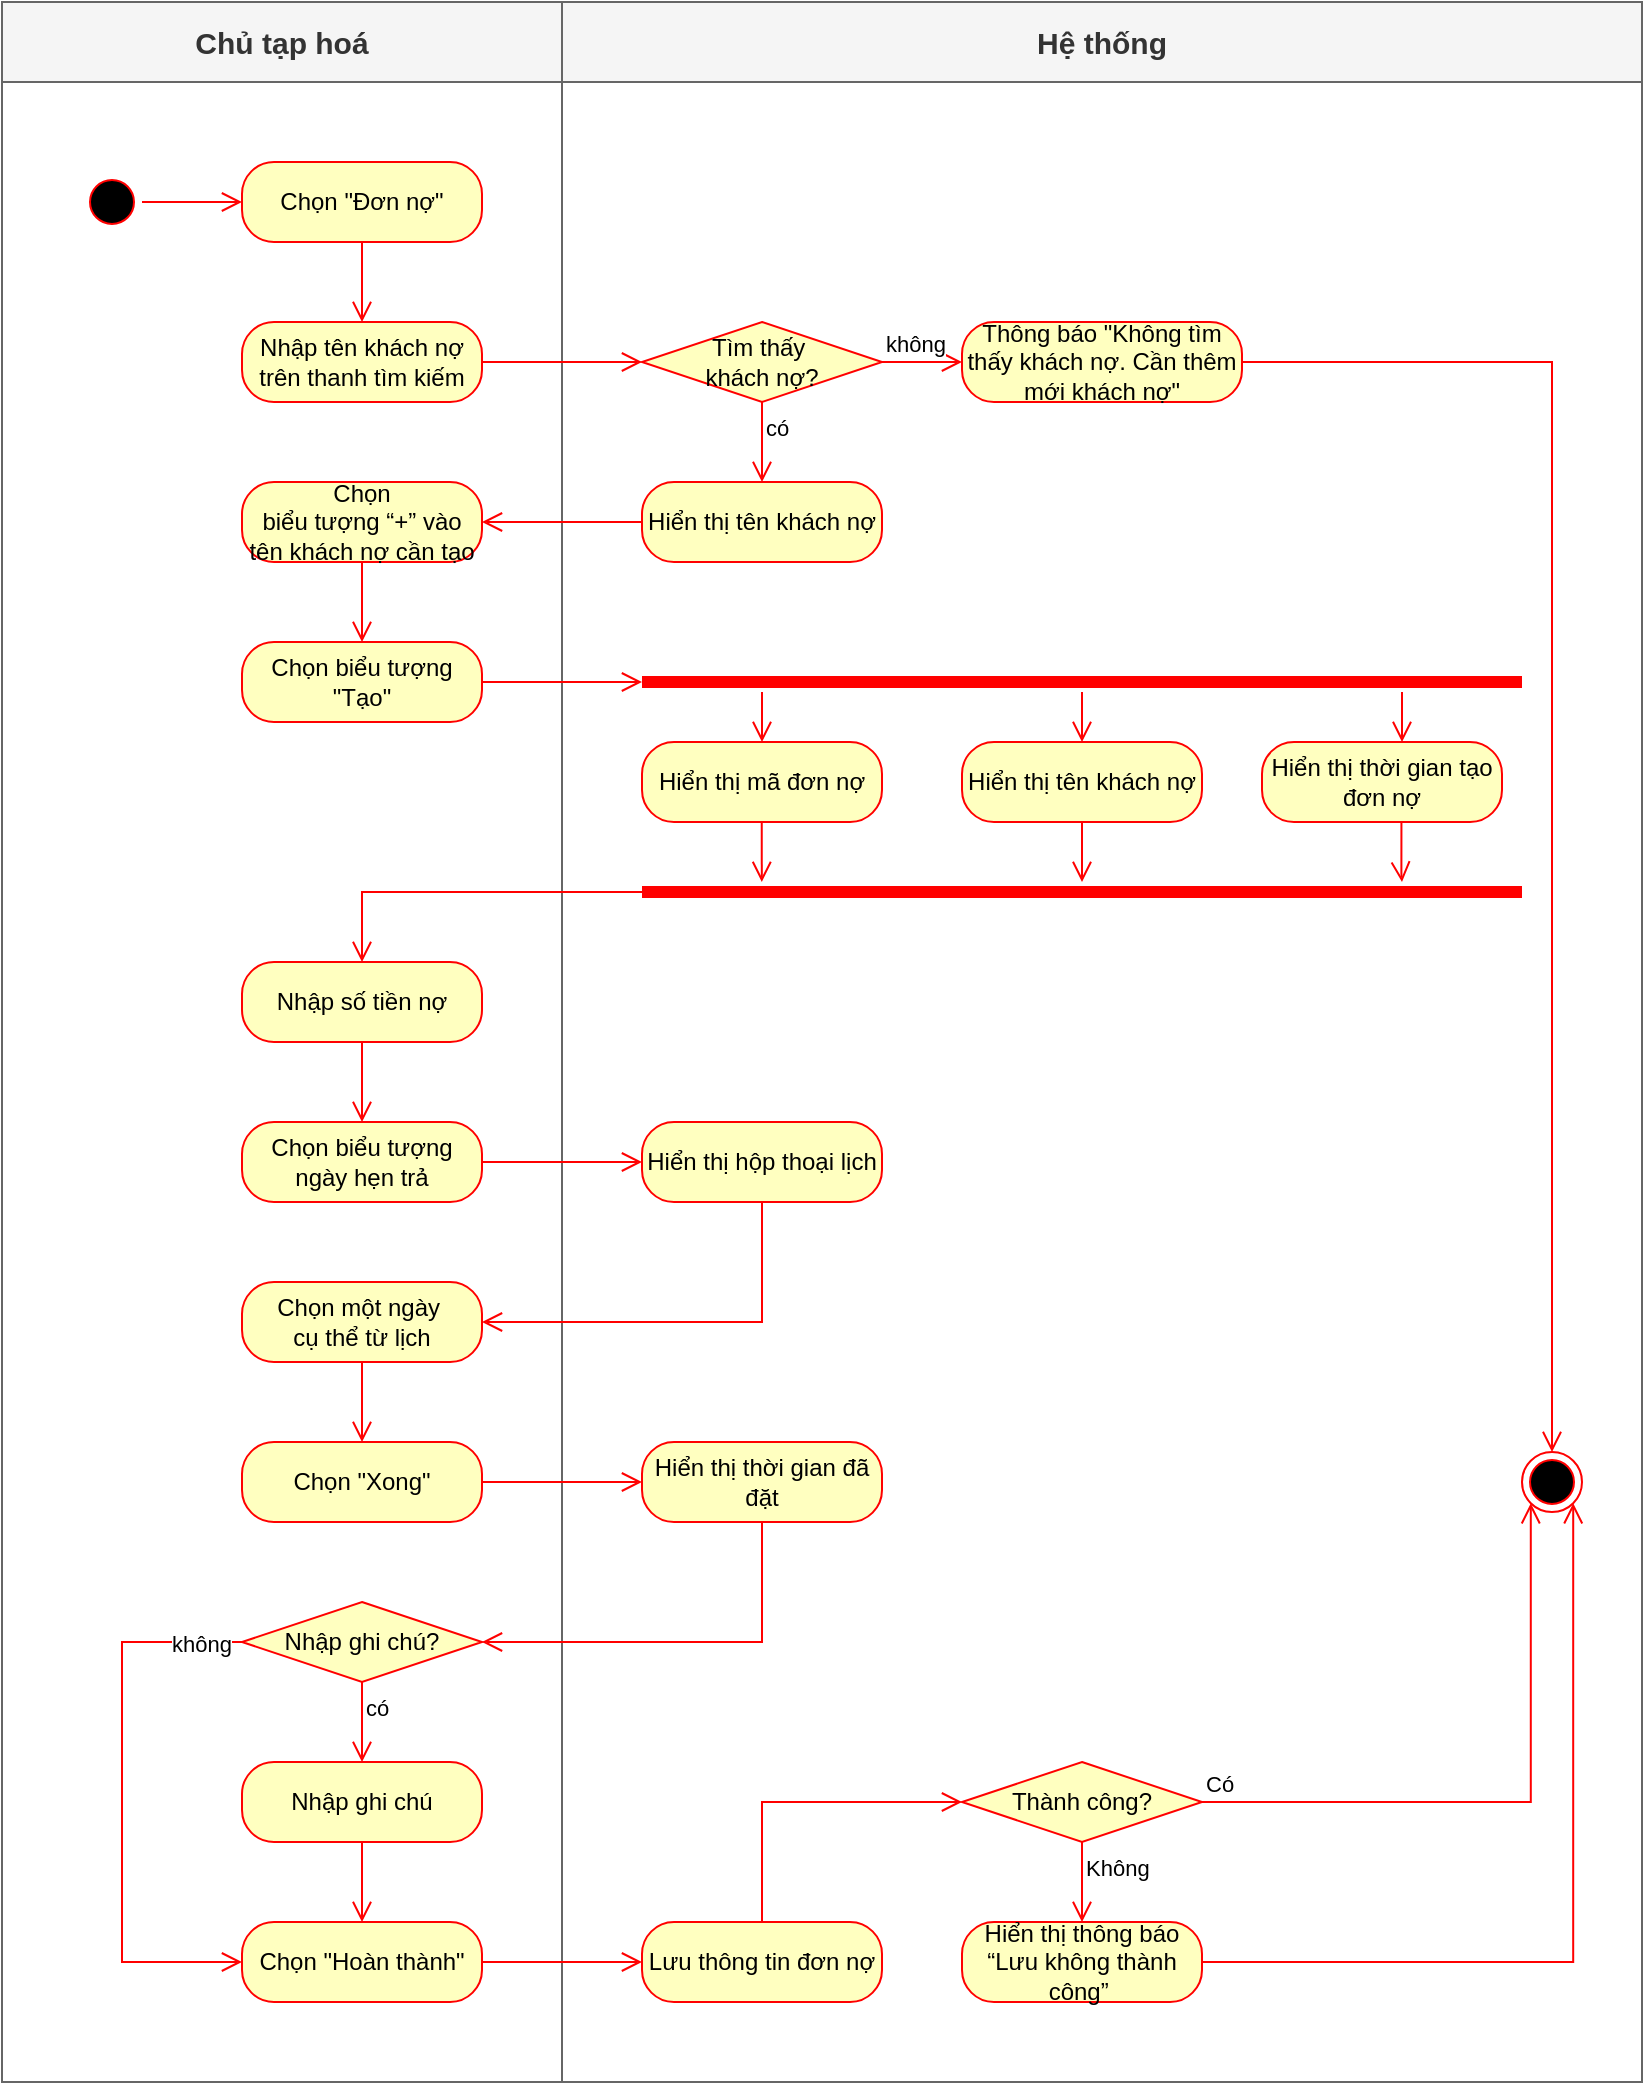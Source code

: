 <mxfile version="24.2.5" type="device" pages="5">
  <diagram name="3.1_Tạo đơn nợ" id="mSzHRmSNT6IoKGpeTVN9">
    <mxGraphModel dx="713" dy="413" grid="1" gridSize="10" guides="1" tooltips="1" connect="1" arrows="1" fold="1" page="1" pageScale="1" pageWidth="827" pageHeight="1169" math="0" shadow="0">
      <root>
        <mxCell id="0" />
        <mxCell id="1" parent="0" />
        <mxCell id="lDe6bmzBIa9ABhgKP_jQ-1" value="Chủ tạp hoá" style="swimlane;whiteSpace=wrap;html=1;fontSize=15;startSize=40;fillColor=#f5f5f5;fontColor=#333333;strokeColor=#666666;fontFamily=Helvetica;" parent="1" vertex="1">
          <mxGeometry y="40" width="280" height="1040" as="geometry" />
        </mxCell>
        <mxCell id="lDe6bmzBIa9ABhgKP_jQ-2" value="" style="ellipse;html=1;shape=startState;fillColor=#000000;strokeColor=#ff0000;" parent="lDe6bmzBIa9ABhgKP_jQ-1" vertex="1">
          <mxGeometry x="40" y="85" width="30" height="30" as="geometry" />
        </mxCell>
        <mxCell id="lDe6bmzBIa9ABhgKP_jQ-3" value="" style="edgeStyle=orthogonalEdgeStyle;html=1;verticalAlign=bottom;endArrow=open;endSize=8;strokeColor=#ff0000;rounded=0;" parent="lDe6bmzBIa9ABhgKP_jQ-1" source="lDe6bmzBIa9ABhgKP_jQ-2" target="lDe6bmzBIa9ABhgKP_jQ-4" edge="1">
          <mxGeometry relative="1" as="geometry">
            <mxPoint x="55" y="180" as="targetPoint" />
          </mxGeometry>
        </mxCell>
        <mxCell id="lDe6bmzBIa9ABhgKP_jQ-4" value="Chọn &quot;Đơn nợ&quot;" style="rounded=1;whiteSpace=wrap;html=1;arcSize=40;fontColor=#000000;fillColor=#ffffc0;strokeColor=#ff0000;" parent="lDe6bmzBIa9ABhgKP_jQ-1" vertex="1">
          <mxGeometry x="120" y="80" width="120" height="40" as="geometry" />
        </mxCell>
        <mxCell id="lDe6bmzBIa9ABhgKP_jQ-5" value="" style="edgeStyle=orthogonalEdgeStyle;html=1;verticalAlign=bottom;endArrow=open;endSize=8;strokeColor=#ff0000;rounded=0;" parent="lDe6bmzBIa9ABhgKP_jQ-1" source="lDe6bmzBIa9ABhgKP_jQ-4" target="lDe6bmzBIa9ABhgKP_jQ-6" edge="1">
          <mxGeometry relative="1" as="geometry">
            <mxPoint x="180" y="180" as="targetPoint" />
          </mxGeometry>
        </mxCell>
        <mxCell id="lDe6bmzBIa9ABhgKP_jQ-6" value="Nhập tên khách nợ trên thanh tìm kiếm" style="rounded=1;whiteSpace=wrap;html=1;arcSize=40;fontColor=#000000;fillColor=#ffffc0;strokeColor=#ff0000;" parent="lDe6bmzBIa9ABhgKP_jQ-1" vertex="1">
          <mxGeometry x="120" y="160" width="120" height="40" as="geometry" />
        </mxCell>
        <mxCell id="lDe6bmzBIa9ABhgKP_jQ-7" value="C&lt;span style=&quot;font-size: 12px; line-height: 107%; font-family: Arial, sans-serif;&quot;&gt;họn&lt;br style=&quot;font-size: 12px;&quot;&gt;biểu tượng “+” vào tên khách nợ cần tạo&lt;/span&gt;" style="rounded=1;whiteSpace=wrap;html=1;arcSize=40;fontColor=#000000;fillColor=#ffffc0;strokeColor=#ff0000;fontSize=12;" parent="lDe6bmzBIa9ABhgKP_jQ-1" vertex="1">
          <mxGeometry x="120" y="240" width="120" height="40" as="geometry" />
        </mxCell>
        <mxCell id="lDe6bmzBIa9ABhgKP_jQ-8" value="" style="edgeStyle=orthogonalEdgeStyle;html=1;verticalAlign=bottom;endArrow=open;endSize=8;strokeColor=#ff0000;rounded=0;" parent="lDe6bmzBIa9ABhgKP_jQ-1" source="lDe6bmzBIa9ABhgKP_jQ-7" target="lDe6bmzBIa9ABhgKP_jQ-9" edge="1">
          <mxGeometry relative="1" as="geometry">
            <mxPoint x="260" y="340" as="targetPoint" />
          </mxGeometry>
        </mxCell>
        <mxCell id="lDe6bmzBIa9ABhgKP_jQ-9" value="Chọn biểu tượng &quot;Tạo&quot;" style="rounded=1;whiteSpace=wrap;html=1;arcSize=40;fontColor=#000000;fillColor=#ffffc0;strokeColor=#ff0000;" parent="lDe6bmzBIa9ABhgKP_jQ-1" vertex="1">
          <mxGeometry x="120" y="320" width="120" height="40" as="geometry" />
        </mxCell>
        <mxCell id="lDe6bmzBIa9ABhgKP_jQ-10" value="Nhập số tiền nợ" style="rounded=1;whiteSpace=wrap;html=1;arcSize=40;fontColor=#000000;fillColor=#ffffc0;strokeColor=#ff0000;" parent="lDe6bmzBIa9ABhgKP_jQ-1" vertex="1">
          <mxGeometry x="120" y="480" width="120" height="40" as="geometry" />
        </mxCell>
        <mxCell id="lDe6bmzBIa9ABhgKP_jQ-11" value="" style="edgeStyle=orthogonalEdgeStyle;html=1;verticalAlign=bottom;endArrow=open;endSize=8;strokeColor=#ff0000;rounded=0;" parent="lDe6bmzBIa9ABhgKP_jQ-1" source="lDe6bmzBIa9ABhgKP_jQ-10" target="lDe6bmzBIa9ABhgKP_jQ-12" edge="1">
          <mxGeometry relative="1" as="geometry">
            <mxPoint x="180" y="550" as="targetPoint" />
          </mxGeometry>
        </mxCell>
        <mxCell id="lDe6bmzBIa9ABhgKP_jQ-12" value="Chọn biểu tượng ngày hẹn trả" style="rounded=1;whiteSpace=wrap;html=1;arcSize=40;fontColor=#000000;fillColor=#ffffc0;strokeColor=#ff0000;" parent="lDe6bmzBIa9ABhgKP_jQ-1" vertex="1">
          <mxGeometry x="120" y="560" width="120" height="40" as="geometry" />
        </mxCell>
        <mxCell id="lDe6bmzBIa9ABhgKP_jQ-13" value="Chọn một ngày&amp;nbsp;&lt;div&gt;cụ thể từ lịch&lt;/div&gt;" style="rounded=1;whiteSpace=wrap;html=1;arcSize=40;fontColor=#000000;fillColor=#ffffc0;strokeColor=#ff0000;" parent="lDe6bmzBIa9ABhgKP_jQ-1" vertex="1">
          <mxGeometry x="120" y="640" width="120" height="40" as="geometry" />
        </mxCell>
        <mxCell id="lDe6bmzBIa9ABhgKP_jQ-14" value="" style="edgeStyle=orthogonalEdgeStyle;html=1;verticalAlign=bottom;endArrow=open;endSize=8;strokeColor=#ff0000;rounded=0;" parent="lDe6bmzBIa9ABhgKP_jQ-1" source="lDe6bmzBIa9ABhgKP_jQ-13" target="lDe6bmzBIa9ABhgKP_jQ-15" edge="1">
          <mxGeometry relative="1" as="geometry">
            <mxPoint x="180" y="740" as="targetPoint" />
          </mxGeometry>
        </mxCell>
        <mxCell id="lDe6bmzBIa9ABhgKP_jQ-15" value="Chọn &quot;Xong&quot;" style="rounded=1;whiteSpace=wrap;html=1;arcSize=40;fontColor=#000000;fillColor=#ffffc0;strokeColor=#ff0000;" parent="lDe6bmzBIa9ABhgKP_jQ-1" vertex="1">
          <mxGeometry x="120" y="720" width="120" height="40" as="geometry" />
        </mxCell>
        <mxCell id="lDe6bmzBIa9ABhgKP_jQ-16" value="Nhập ghi chú?" style="rhombus;whiteSpace=wrap;html=1;fontColor=#000000;fillColor=#ffffc0;strokeColor=#ff0000;" parent="lDe6bmzBIa9ABhgKP_jQ-1" vertex="1">
          <mxGeometry x="120" y="800" width="120" height="40" as="geometry" />
        </mxCell>
        <mxCell id="lDe6bmzBIa9ABhgKP_jQ-17" value="không" style="edgeStyle=orthogonalEdgeStyle;html=1;align=left;verticalAlign=bottom;endArrow=open;endSize=8;strokeColor=#ff0000;rounded=0;" parent="lDe6bmzBIa9ABhgKP_jQ-1" source="lDe6bmzBIa9ABhgKP_jQ-16" target="lDe6bmzBIa9ABhgKP_jQ-21" edge="1">
          <mxGeometry x="-0.733" y="10" relative="1" as="geometry">
            <mxPoint x="320" y="820" as="targetPoint" />
            <Array as="points">
              <mxPoint x="60" y="820" />
              <mxPoint x="60" y="980" />
            </Array>
            <mxPoint as="offset" />
          </mxGeometry>
        </mxCell>
        <mxCell id="lDe6bmzBIa9ABhgKP_jQ-18" value="có" style="edgeStyle=orthogonalEdgeStyle;html=1;align=left;verticalAlign=top;endArrow=open;endSize=8;strokeColor=#ff0000;rounded=0;" parent="lDe6bmzBIa9ABhgKP_jQ-1" source="lDe6bmzBIa9ABhgKP_jQ-16" target="lDe6bmzBIa9ABhgKP_jQ-19" edge="1">
          <mxGeometry x="-1" relative="1" as="geometry">
            <mxPoint x="180" y="900" as="targetPoint" />
          </mxGeometry>
        </mxCell>
        <mxCell id="lDe6bmzBIa9ABhgKP_jQ-19" value="Nhập ghi chú" style="rounded=1;whiteSpace=wrap;html=1;arcSize=40;fontColor=#000000;fillColor=#ffffc0;strokeColor=#ff0000;" parent="lDe6bmzBIa9ABhgKP_jQ-1" vertex="1">
          <mxGeometry x="120" y="880" width="120" height="40" as="geometry" />
        </mxCell>
        <mxCell id="lDe6bmzBIa9ABhgKP_jQ-20" value="" style="edgeStyle=orthogonalEdgeStyle;html=1;verticalAlign=bottom;endArrow=open;endSize=8;strokeColor=#ff0000;rounded=0;" parent="lDe6bmzBIa9ABhgKP_jQ-1" source="lDe6bmzBIa9ABhgKP_jQ-19" target="lDe6bmzBIa9ABhgKP_jQ-21" edge="1">
          <mxGeometry relative="1" as="geometry">
            <mxPoint x="180" y="980" as="targetPoint" />
          </mxGeometry>
        </mxCell>
        <mxCell id="lDe6bmzBIa9ABhgKP_jQ-21" value="Chọn &quot;Hoàn thành&quot;" style="rounded=1;whiteSpace=wrap;html=1;arcSize=40;fontColor=#000000;fillColor=#ffffc0;strokeColor=#ff0000;" parent="lDe6bmzBIa9ABhgKP_jQ-1" vertex="1">
          <mxGeometry x="120" y="960" width="120" height="40" as="geometry" />
        </mxCell>
        <mxCell id="lDe6bmzBIa9ABhgKP_jQ-22" value="Hệ thống" style="swimlane;whiteSpace=wrap;html=1;fontSize=15;startSize=40;fillColor=#f5f5f5;fontColor=#333333;strokeColor=#666666;fontFamily=Helvetica;" parent="1" vertex="1">
          <mxGeometry x="280" y="40" width="540" height="1040" as="geometry" />
        </mxCell>
        <mxCell id="lDe6bmzBIa9ABhgKP_jQ-23" value="Tìm thấy&amp;nbsp;&lt;div&gt;khách nợ?&lt;/div&gt;" style="rhombus;whiteSpace=wrap;html=1;fontColor=#000000;fillColor=#ffffc0;strokeColor=#ff0000;" parent="lDe6bmzBIa9ABhgKP_jQ-22" vertex="1">
          <mxGeometry x="40" y="160" width="120" height="40" as="geometry" />
        </mxCell>
        <mxCell id="lDe6bmzBIa9ABhgKP_jQ-24" value="không" style="edgeStyle=orthogonalEdgeStyle;html=1;align=left;verticalAlign=bottom;endArrow=open;endSize=8;strokeColor=#ff0000;rounded=0;" parent="lDe6bmzBIa9ABhgKP_jQ-22" source="lDe6bmzBIa9ABhgKP_jQ-23" target="lDe6bmzBIa9ABhgKP_jQ-26" edge="1">
          <mxGeometry x="-1" relative="1" as="geometry">
            <mxPoint x="210" y="170" as="targetPoint" />
          </mxGeometry>
        </mxCell>
        <mxCell id="lDe6bmzBIa9ABhgKP_jQ-25" value="có" style="edgeStyle=orthogonalEdgeStyle;html=1;align=left;verticalAlign=top;endArrow=open;endSize=8;strokeColor=#ff0000;rounded=0;" parent="lDe6bmzBIa9ABhgKP_jQ-22" source="lDe6bmzBIa9ABhgKP_jQ-23" target="lDe6bmzBIa9ABhgKP_jQ-29" edge="1">
          <mxGeometry x="-1" relative="1" as="geometry">
            <mxPoint x="70" y="250" as="targetPoint" />
          </mxGeometry>
        </mxCell>
        <mxCell id="lDe6bmzBIa9ABhgKP_jQ-26" value="Thông báo &quot;Không tìm thấy khách nợ. Cần thêm mới khách nợ&quot;&lt;span id=&quot;docs-internal-guid-d2911cca-7fff-292c-c1c8-e1b72a8382b3&quot;&gt;&lt;/span&gt;" style="rounded=1;whiteSpace=wrap;html=1;arcSize=40;fontColor=#000000;fillColor=#ffffc0;strokeColor=#ff0000;" parent="lDe6bmzBIa9ABhgKP_jQ-22" vertex="1">
          <mxGeometry x="200" y="160" width="140" height="40" as="geometry" />
        </mxCell>
        <mxCell id="lDe6bmzBIa9ABhgKP_jQ-27" value="" style="edgeStyle=orthogonalEdgeStyle;html=1;verticalAlign=bottom;endArrow=open;endSize=8;strokeColor=#ff0000;rounded=0;" parent="lDe6bmzBIa9ABhgKP_jQ-22" source="lDe6bmzBIa9ABhgKP_jQ-26" target="lDe6bmzBIa9ABhgKP_jQ-28" edge="1">
          <mxGeometry relative="1" as="geometry">
            <mxPoint x="280" y="260" as="targetPoint" />
          </mxGeometry>
        </mxCell>
        <mxCell id="lDe6bmzBIa9ABhgKP_jQ-28" value="" style="ellipse;html=1;shape=endState;fillColor=#000000;strokeColor=#ff0000;" parent="lDe6bmzBIa9ABhgKP_jQ-22" vertex="1">
          <mxGeometry x="480" y="725" width="30" height="30" as="geometry" />
        </mxCell>
        <mxCell id="lDe6bmzBIa9ABhgKP_jQ-29" value="Hiển thị tên khách nợ" style="rounded=1;whiteSpace=wrap;html=1;arcSize=40;fontColor=#000000;fillColor=#ffffc0;strokeColor=#ff0000;" parent="lDe6bmzBIa9ABhgKP_jQ-22" vertex="1">
          <mxGeometry x="40" y="240" width="120" height="40" as="geometry" />
        </mxCell>
        <mxCell id="lDe6bmzBIa9ABhgKP_jQ-30" value="" style="shape=line;html=1;strokeWidth=6;strokeColor=#ff0000;" parent="lDe6bmzBIa9ABhgKP_jQ-22" vertex="1">
          <mxGeometry x="40" y="335" width="440" height="10" as="geometry" />
        </mxCell>
        <mxCell id="lDe6bmzBIa9ABhgKP_jQ-31" value="" style="edgeStyle=orthogonalEdgeStyle;html=1;verticalAlign=bottom;endArrow=open;endSize=8;strokeColor=#ff0000;rounded=0;" parent="lDe6bmzBIa9ABhgKP_jQ-22" source="lDe6bmzBIa9ABhgKP_jQ-30" target="lDe6bmzBIa9ABhgKP_jQ-34" edge="1">
          <mxGeometry relative="1" as="geometry">
            <mxPoint x="140" y="430" as="targetPoint" />
            <Array as="points">
              <mxPoint x="260" y="360" />
              <mxPoint x="260" y="360" />
            </Array>
          </mxGeometry>
        </mxCell>
        <mxCell id="lDe6bmzBIa9ABhgKP_jQ-32" value="Hiển thị mã đơn nợ" style="rounded=1;whiteSpace=wrap;html=1;arcSize=40;fontColor=#000000;fillColor=#ffffc0;strokeColor=#ff0000;" parent="lDe6bmzBIa9ABhgKP_jQ-22" vertex="1">
          <mxGeometry x="40" y="370" width="120" height="40" as="geometry" />
        </mxCell>
        <mxCell id="lDe6bmzBIa9ABhgKP_jQ-33" value="" style="edgeStyle=orthogonalEdgeStyle;html=1;verticalAlign=bottom;endArrow=open;endSize=8;strokeColor=#ff0000;rounded=0;" parent="lDe6bmzBIa9ABhgKP_jQ-22" edge="1">
          <mxGeometry relative="1" as="geometry">
            <mxPoint x="99.88" y="440" as="targetPoint" />
            <Array as="points">
              <mxPoint x="99.88" y="440" />
              <mxPoint x="99.88" y="440" />
            </Array>
            <mxPoint x="99.88" y="410" as="sourcePoint" />
          </mxGeometry>
        </mxCell>
        <mxCell id="lDe6bmzBIa9ABhgKP_jQ-34" value="Hiển thị tên khách nợ" style="rounded=1;whiteSpace=wrap;html=1;arcSize=40;fontColor=#000000;fillColor=#ffffc0;strokeColor=#ff0000;" parent="lDe6bmzBIa9ABhgKP_jQ-22" vertex="1">
          <mxGeometry x="200" y="370" width="120" height="40" as="geometry" />
        </mxCell>
        <mxCell id="lDe6bmzBIa9ABhgKP_jQ-35" value="" style="edgeStyle=orthogonalEdgeStyle;html=1;verticalAlign=bottom;endArrow=open;endSize=8;strokeColor=#ff0000;rounded=0;" parent="lDe6bmzBIa9ABhgKP_jQ-22" source="lDe6bmzBIa9ABhgKP_jQ-34" target="lDe6bmzBIa9ABhgKP_jQ-38" edge="1">
          <mxGeometry relative="1" as="geometry">
            <mxPoint x="260" y="500" as="targetPoint" />
          </mxGeometry>
        </mxCell>
        <mxCell id="lDe6bmzBIa9ABhgKP_jQ-36" value="Hiển thị thời gian tạo đơn nợ" style="rounded=1;whiteSpace=wrap;html=1;arcSize=40;fontColor=#000000;fillColor=#ffffc0;strokeColor=#ff0000;" parent="lDe6bmzBIa9ABhgKP_jQ-22" vertex="1">
          <mxGeometry x="350" y="370" width="120" height="40" as="geometry" />
        </mxCell>
        <mxCell id="lDe6bmzBIa9ABhgKP_jQ-37" value="" style="edgeStyle=orthogonalEdgeStyle;html=1;verticalAlign=bottom;endArrow=open;endSize=8;strokeColor=#ff0000;rounded=0;exitX=0.863;exitY=0.427;exitDx=0;exitDy=0;exitPerimeter=0;" parent="lDe6bmzBIa9ABhgKP_jQ-22" edge="1">
          <mxGeometry relative="1" as="geometry">
            <mxPoint x="420" y="440" as="targetPoint" />
            <Array as="points">
              <mxPoint x="420" y="435.73" />
              <mxPoint x="420" y="435.73" />
            </Array>
            <mxPoint x="419.72" y="410.0" as="sourcePoint" />
          </mxGeometry>
        </mxCell>
        <mxCell id="lDe6bmzBIa9ABhgKP_jQ-38" value="" style="shape=line;html=1;strokeWidth=6;strokeColor=#ff0000;" parent="lDe6bmzBIa9ABhgKP_jQ-22" vertex="1">
          <mxGeometry x="40" y="440" width="440" height="10" as="geometry" />
        </mxCell>
        <mxCell id="lDe6bmzBIa9ABhgKP_jQ-39" value="" style="edgeStyle=orthogonalEdgeStyle;html=1;verticalAlign=bottom;endArrow=open;endSize=8;strokeColor=#ff0000;rounded=0;" parent="lDe6bmzBIa9ABhgKP_jQ-22" source="lDe6bmzBIa9ABhgKP_jQ-30" target="lDe6bmzBIa9ABhgKP_jQ-36" edge="1">
          <mxGeometry relative="1" as="geometry">
            <mxPoint x="419.85" y="400" as="targetPoint" />
            <mxPoint x="419.85" y="345" as="sourcePoint" />
            <Array as="points">
              <mxPoint x="420" y="360" />
              <mxPoint x="420" y="360" />
            </Array>
          </mxGeometry>
        </mxCell>
        <mxCell id="lDe6bmzBIa9ABhgKP_jQ-40" value="" style="edgeStyle=orthogonalEdgeStyle;html=1;verticalAlign=bottom;endArrow=open;endSize=8;strokeColor=#ff0000;rounded=0;" parent="lDe6bmzBIa9ABhgKP_jQ-22" source="lDe6bmzBIa9ABhgKP_jQ-30" target="lDe6bmzBIa9ABhgKP_jQ-32" edge="1">
          <mxGeometry relative="1" as="geometry">
            <mxPoint x="99.85" y="400" as="targetPoint" />
            <mxPoint x="99.85" y="345" as="sourcePoint" />
            <Array as="points">
              <mxPoint x="100" y="360" />
              <mxPoint x="100" y="360" />
            </Array>
          </mxGeometry>
        </mxCell>
        <mxCell id="lDe6bmzBIa9ABhgKP_jQ-41" value="Hiển thị hộp thoại lịch" style="rounded=1;whiteSpace=wrap;html=1;arcSize=40;fontColor=#000000;fillColor=#ffffc0;strokeColor=#ff0000;" parent="lDe6bmzBIa9ABhgKP_jQ-22" vertex="1">
          <mxGeometry x="40" y="560" width="120" height="40" as="geometry" />
        </mxCell>
        <mxCell id="lDe6bmzBIa9ABhgKP_jQ-42" value="Hiển thị thời gian đã đặt" style="rounded=1;whiteSpace=wrap;html=1;arcSize=40;fontColor=#000000;fillColor=#ffffc0;strokeColor=#ff0000;" parent="lDe6bmzBIa9ABhgKP_jQ-22" vertex="1">
          <mxGeometry x="40" y="720" width="120" height="40" as="geometry" />
        </mxCell>
        <mxCell id="lDe6bmzBIa9ABhgKP_jQ-43" value="Lưu thông tin đơn nợ" style="rounded=1;whiteSpace=wrap;html=1;arcSize=40;fontColor=#000000;fillColor=#ffffc0;strokeColor=#ff0000;" parent="lDe6bmzBIa9ABhgKP_jQ-22" vertex="1">
          <mxGeometry x="40" y="960" width="120" height="40" as="geometry" />
        </mxCell>
        <mxCell id="lDe6bmzBIa9ABhgKP_jQ-44" value="" style="edgeStyle=orthogonalEdgeStyle;html=1;verticalAlign=bottom;endArrow=open;endSize=8;strokeColor=#ff0000;rounded=0;exitX=0.5;exitY=0;exitDx=0;exitDy=0;entryX=0;entryY=0.5;entryDx=0;entryDy=0;" parent="lDe6bmzBIa9ABhgKP_jQ-22" source="lDe6bmzBIa9ABhgKP_jQ-43" target="Z1x2QlhssPsWIlvqtJoz-1" edge="1">
          <mxGeometry relative="1" as="geometry">
            <mxPoint x="100" y="820" as="targetPoint" />
            <mxPoint x="495" y="980" as="sourcePoint" />
          </mxGeometry>
        </mxCell>
        <mxCell id="Z1x2QlhssPsWIlvqtJoz-1" value="Thành công?" style="rhombus;whiteSpace=wrap;html=1;fontColor=#000000;fillColor=#ffffc0;strokeColor=#ff0000;" vertex="1" parent="lDe6bmzBIa9ABhgKP_jQ-22">
          <mxGeometry x="200" y="880" width="120" height="40" as="geometry" />
        </mxCell>
        <mxCell id="Z1x2QlhssPsWIlvqtJoz-2" value="Có" style="edgeStyle=orthogonalEdgeStyle;html=1;align=left;verticalAlign=bottom;endArrow=open;endSize=8;strokeColor=#ff0000;rounded=0;entryX=0;entryY=1;entryDx=0;entryDy=0;" edge="1" source="Z1x2QlhssPsWIlvqtJoz-1" parent="lDe6bmzBIa9ABhgKP_jQ-22" target="lDe6bmzBIa9ABhgKP_jQ-28">
          <mxGeometry x="-1" relative="1" as="geometry">
            <mxPoint x="380" y="900" as="targetPoint" />
          </mxGeometry>
        </mxCell>
        <mxCell id="Z1x2QlhssPsWIlvqtJoz-3" value="Không" style="edgeStyle=orthogonalEdgeStyle;html=1;align=left;verticalAlign=top;endArrow=open;endSize=8;strokeColor=#ff0000;rounded=0;entryX=0.5;entryY=0;entryDx=0;entryDy=0;" edge="1" source="Z1x2QlhssPsWIlvqtJoz-1" parent="lDe6bmzBIa9ABhgKP_jQ-22" target="Z1x2QlhssPsWIlvqtJoz-4">
          <mxGeometry x="-1" relative="1" as="geometry">
            <mxPoint x="220" y="960" as="targetPoint" />
          </mxGeometry>
        </mxCell>
        <mxCell id="Z1x2QlhssPsWIlvqtJoz-4" value="&lt;span style=&quot;font-size: 12px; line-height: 107%;&quot;&gt;Hiển thị thông báo “Lưu không thành công”&amp;nbsp;&lt;/span&gt;" style="rounded=1;whiteSpace=wrap;html=1;arcSize=40;fontColor=#000000;fillColor=#ffffc0;strokeColor=#ff0000;fontSize=12;" vertex="1" parent="lDe6bmzBIa9ABhgKP_jQ-22">
          <mxGeometry x="200" y="960" width="120" height="40" as="geometry" />
        </mxCell>
        <mxCell id="Z1x2QlhssPsWIlvqtJoz-5" value="" style="edgeStyle=orthogonalEdgeStyle;html=1;verticalAlign=bottom;endArrow=open;endSize=8;strokeColor=#ff0000;rounded=0;entryX=1;entryY=1;entryDx=0;entryDy=0;" edge="1" source="Z1x2QlhssPsWIlvqtJoz-4" parent="lDe6bmzBIa9ABhgKP_jQ-22" target="lDe6bmzBIa9ABhgKP_jQ-28">
          <mxGeometry relative="1" as="geometry">
            <mxPoint x="260" y="1060" as="targetPoint" />
          </mxGeometry>
        </mxCell>
        <mxCell id="lDe6bmzBIa9ABhgKP_jQ-45" value="" style="edgeStyle=orthogonalEdgeStyle;html=1;verticalAlign=bottom;endArrow=open;endSize=8;strokeColor=#ff0000;rounded=0;" parent="1" source="lDe6bmzBIa9ABhgKP_jQ-6" target="lDe6bmzBIa9ABhgKP_jQ-23" edge="1">
          <mxGeometry relative="1" as="geometry">
            <mxPoint x="180" y="300" as="targetPoint" />
          </mxGeometry>
        </mxCell>
        <mxCell id="lDe6bmzBIa9ABhgKP_jQ-46" value="" style="edgeStyle=orthogonalEdgeStyle;html=1;verticalAlign=bottom;endArrow=open;endSize=8;strokeColor=#ff0000;rounded=0;" parent="1" source="lDe6bmzBIa9ABhgKP_jQ-29" target="lDe6bmzBIa9ABhgKP_jQ-7" edge="1">
          <mxGeometry relative="1" as="geometry">
            <mxPoint x="460" y="380" as="targetPoint" />
          </mxGeometry>
        </mxCell>
        <mxCell id="lDe6bmzBIa9ABhgKP_jQ-47" value="" style="edgeStyle=orthogonalEdgeStyle;html=1;verticalAlign=bottom;endArrow=open;endSize=8;strokeColor=#ff0000;rounded=0;" parent="1" source="lDe6bmzBIa9ABhgKP_jQ-9" target="lDe6bmzBIa9ABhgKP_jQ-30" edge="1">
          <mxGeometry relative="1" as="geometry">
            <mxPoint x="100" y="380" as="targetPoint" />
          </mxGeometry>
        </mxCell>
        <mxCell id="lDe6bmzBIa9ABhgKP_jQ-48" value="" style="edgeStyle=orthogonalEdgeStyle;html=1;verticalAlign=bottom;endArrow=open;endSize=8;strokeColor=#ff0000;rounded=0;" parent="1" source="lDe6bmzBIa9ABhgKP_jQ-38" target="lDe6bmzBIa9ABhgKP_jQ-10" edge="1">
          <mxGeometry relative="1" as="geometry">
            <mxPoint x="190" y="710" as="targetPoint" />
            <mxPoint x="190" y="650" as="sourcePoint" />
          </mxGeometry>
        </mxCell>
        <mxCell id="lDe6bmzBIa9ABhgKP_jQ-49" value="" style="edgeStyle=orthogonalEdgeStyle;html=1;verticalAlign=bottom;endArrow=open;endSize=8;strokeColor=#ff0000;rounded=0;" parent="1" source="lDe6bmzBIa9ABhgKP_jQ-21" target="lDe6bmzBIa9ABhgKP_jQ-43" edge="1">
          <mxGeometry relative="1" as="geometry">
            <mxPoint x="500" y="1480" as="targetPoint" />
          </mxGeometry>
        </mxCell>
        <mxCell id="lDe6bmzBIa9ABhgKP_jQ-50" value="" style="edgeStyle=orthogonalEdgeStyle;html=1;verticalAlign=bottom;endArrow=open;endSize=8;strokeColor=#ff0000;rounded=0;" parent="1" source="lDe6bmzBIa9ABhgKP_jQ-12" target="lDe6bmzBIa9ABhgKP_jQ-41" edge="1">
          <mxGeometry relative="1" as="geometry">
            <mxPoint x="180" y="700" as="targetPoint" />
          </mxGeometry>
        </mxCell>
        <mxCell id="lDe6bmzBIa9ABhgKP_jQ-51" value="" style="edgeStyle=orthogonalEdgeStyle;html=1;verticalAlign=bottom;endArrow=open;endSize=8;strokeColor=#ff0000;rounded=0;" parent="1" source="lDe6bmzBIa9ABhgKP_jQ-41" target="lDe6bmzBIa9ABhgKP_jQ-13" edge="1">
          <mxGeometry relative="1" as="geometry">
            <mxPoint x="380" y="700" as="targetPoint" />
            <Array as="points">
              <mxPoint x="380" y="700" />
            </Array>
          </mxGeometry>
        </mxCell>
        <mxCell id="lDe6bmzBIa9ABhgKP_jQ-52" value="" style="edgeStyle=orthogonalEdgeStyle;html=1;verticalAlign=bottom;endArrow=open;endSize=8;strokeColor=#ff0000;rounded=0;" parent="1" source="lDe6bmzBIa9ABhgKP_jQ-15" target="lDe6bmzBIa9ABhgKP_jQ-42" edge="1">
          <mxGeometry relative="1" as="geometry">
            <mxPoint x="180" y="860" as="targetPoint" />
          </mxGeometry>
        </mxCell>
        <mxCell id="lDe6bmzBIa9ABhgKP_jQ-53" value="" style="edgeStyle=orthogonalEdgeStyle;html=1;verticalAlign=bottom;endArrow=open;endSize=8;strokeColor=#ff0000;rounded=0;" parent="1" source="lDe6bmzBIa9ABhgKP_jQ-42" target="lDe6bmzBIa9ABhgKP_jQ-16" edge="1">
          <mxGeometry relative="1" as="geometry">
            <mxPoint x="380" y="860" as="targetPoint" />
            <Array as="points">
              <mxPoint x="380" y="860" />
            </Array>
          </mxGeometry>
        </mxCell>
      </root>
    </mxGraphModel>
  </diagram>
  <diagram id="_xEYAUq6GtQ5EndN3Ym7" name="3.2_Sửa đơn nợ">
    <mxGraphModel dx="862" dy="499" grid="1" gridSize="10" guides="1" tooltips="1" connect="1" arrows="1" fold="1" page="1" pageScale="1" pageWidth="827" pageHeight="1169" math="0" shadow="0">
      <root>
        <mxCell id="0" />
        <mxCell id="1" parent="0" />
        <mxCell id="EM8OIMHGoq-WiCLY1T_j-1" value="Người dùng" style="swimlane;whiteSpace=wrap;html=1;fontSize=15;startSize=40;fillColor=#f5f5f5;fontColor=#333333;strokeColor=#666666;fontFamily=Helvetica;" parent="1" vertex="1">
          <mxGeometry x="20" y="10" width="270" height="1120" as="geometry" />
        </mxCell>
        <mxCell id="EM8OIMHGoq-WiCLY1T_j-2" value="" style="ellipse;html=1;shape=startState;fillColor=#000000;strokeColor=#ff0000;" parent="EM8OIMHGoq-WiCLY1T_j-1" vertex="1">
          <mxGeometry x="40" y="85" width="30" height="30" as="geometry" />
        </mxCell>
        <mxCell id="EM8OIMHGoq-WiCLY1T_j-3" value="" style="edgeStyle=orthogonalEdgeStyle;html=1;verticalAlign=bottom;endArrow=open;endSize=8;strokeColor=#ff0000;rounded=0;" parent="EM8OIMHGoq-WiCLY1T_j-1" source="EM8OIMHGoq-WiCLY1T_j-2" target="EM8OIMHGoq-WiCLY1T_j-4" edge="1">
          <mxGeometry relative="1" as="geometry">
            <mxPoint x="55" y="180" as="targetPoint" />
          </mxGeometry>
        </mxCell>
        <mxCell id="EM8OIMHGoq-WiCLY1T_j-4" value="Chọn &quot;Đơn nợ&quot;" style="rounded=1;whiteSpace=wrap;html=1;arcSize=40;fontColor=#000000;fillColor=#ffffc0;strokeColor=#ff0000;" parent="EM8OIMHGoq-WiCLY1T_j-1" vertex="1">
          <mxGeometry x="120" y="80" width="120" height="40" as="geometry" />
        </mxCell>
        <mxCell id="EM8OIMHGoq-WiCLY1T_j-5" value="" style="edgeStyle=orthogonalEdgeStyle;html=1;verticalAlign=bottom;endArrow=open;endSize=8;strokeColor=#ff0000;rounded=0;" parent="EM8OIMHGoq-WiCLY1T_j-1" source="EM8OIMHGoq-WiCLY1T_j-4" target="EM8OIMHGoq-WiCLY1T_j-6" edge="1">
          <mxGeometry relative="1" as="geometry">
            <mxPoint x="180" y="180" as="targetPoint" />
          </mxGeometry>
        </mxCell>
        <mxCell id="EM8OIMHGoq-WiCLY1T_j-6" value="Nhập tên khách nợ trên thanh tìm kiếm" style="rounded=1;whiteSpace=wrap;html=1;arcSize=40;fontColor=#000000;fillColor=#ffffc0;strokeColor=#ff0000;" parent="EM8OIMHGoq-WiCLY1T_j-1" vertex="1">
          <mxGeometry x="120" y="160" width="120" height="40" as="geometry" />
        </mxCell>
        <mxCell id="EM8OIMHGoq-WiCLY1T_j-8" value="Chọn &quot;Sửa&quot;" style="rounded=1;whiteSpace=wrap;html=1;arcSize=40;fontColor=#000000;fillColor=#ffffc0;strokeColor=#ff0000;" parent="EM8OIMHGoq-WiCLY1T_j-1" vertex="1">
          <mxGeometry x="120" y="520" width="120" height="40" as="geometry" />
        </mxCell>
        <mxCell id="EM8OIMHGoq-WiCLY1T_j-9" value="Sửa ghi chú?" style="rhombus;whiteSpace=wrap;html=1;fontColor=#000000;fillColor=#ffffc0;strokeColor=#ff0000;" parent="EM8OIMHGoq-WiCLY1T_j-1" vertex="1">
          <mxGeometry x="130" y="880" width="80" height="40" as="geometry" />
        </mxCell>
        <mxCell id="EM8OIMHGoq-WiCLY1T_j-7" value="Chạm vào tên khách nợ" style="rounded=1;whiteSpace=wrap;html=1;arcSize=40;fontColor=#000000;fillColor=#ffffc0;strokeColor=#ff0000;" parent="EM8OIMHGoq-WiCLY1T_j-1" vertex="1">
          <mxGeometry x="120" y="270" width="120" height="40" as="geometry" />
        </mxCell>
        <mxCell id="EM8OIMHGoq-WiCLY1T_j-19" value="Thông báo&amp;nbsp;&lt;div&gt;&quot;Không có đơn nợ&quot;&lt;/div&gt;" style="rounded=1;whiteSpace=wrap;html=1;arcSize=40;fontColor=#000000;fillColor=#ffffc0;strokeColor=#ff0000;" parent="EM8OIMHGoq-WiCLY1T_j-1" vertex="1">
          <mxGeometry x="630" y="270" width="120" height="40" as="geometry" />
        </mxCell>
        <mxCell id="EM8OIMHGoq-WiCLY1T_j-52" value="" style="edgeStyle=orthogonalEdgeStyle;html=1;verticalAlign=bottom;endArrow=open;endSize=8;strokeColor=#ff0000;rounded=0;" parent="EM8OIMHGoq-WiCLY1T_j-1" source="EM8OIMHGoq-WiCLY1T_j-7" edge="1">
          <mxGeometry relative="1" as="geometry">
            <mxPoint x="310" y="290" as="targetPoint" />
          </mxGeometry>
        </mxCell>
        <mxCell id="EM8OIMHGoq-WiCLY1T_j-10" value="Hệ thống" style="swimlane;whiteSpace=wrap;html=1;fontSize=15;startSize=40;fillColor=#f5f5f5;fontColor=#333333;strokeColor=#666666;fontFamily=Helvetica;" parent="1" vertex="1">
          <mxGeometry x="290" y="10" width="537" height="1120" as="geometry" />
        </mxCell>
        <mxCell id="EM8OIMHGoq-WiCLY1T_j-13" value="" style="edgeStyle=orthogonalEdgeStyle;html=1;verticalAlign=bottom;endArrow=open;endSize=8;strokeColor=#ff0000;rounded=0;exitX=0.574;exitY=0.284;exitDx=0;exitDy=0;exitPerimeter=0;" parent="EM8OIMHGoq-WiCLY1T_j-10" source="EM8OIMHGoq-WiCLY1T_j-39" target="EM8OIMHGoq-WiCLY1T_j-25" edge="1">
          <mxGeometry relative="1" as="geometry">
            <mxPoint x="356.84" y="850" as="targetPoint" />
            <mxPoint x="359.67" y="539.69" as="sourcePoint" />
            <Array as="points">
              <mxPoint x="355" y="540" />
              <mxPoint x="440" y="540" />
              <mxPoint x="440" y="900" />
            </Array>
          </mxGeometry>
        </mxCell>
        <mxCell id="EM8OIMHGoq-WiCLY1T_j-14" value="" style="ellipse;html=1;shape=endState;fillColor=#000000;strokeColor=#ff0000;" parent="EM8OIMHGoq-WiCLY1T_j-10" vertex="1">
          <mxGeometry x="490" y="1043" width="30" height="30" as="geometry" />
        </mxCell>
        <mxCell id="EM8OIMHGoq-WiCLY1T_j-15" value="" style="edgeStyle=orthogonalEdgeStyle;html=1;verticalAlign=bottom;endArrow=open;endSize=8;strokeColor=#ff0000;rounded=0;" parent="EM8OIMHGoq-WiCLY1T_j-10" source="EM8OIMHGoq-WiCLY1T_j-26" edge="1">
          <mxGeometry relative="1" as="geometry">
            <mxPoint x="230" y="1060" as="targetPoint" />
            <mxPoint x="-30" y="1030" as="sourcePoint" />
          </mxGeometry>
        </mxCell>
        <mxCell id="EM8OIMHGoq-WiCLY1T_j-21" value="Nhập số tiền nợ" style="rounded=1;whiteSpace=wrap;html=1;arcSize=40;fontColor=#000000;fillColor=#ffffc0;strokeColor=#ff0000;" parent="EM8OIMHGoq-WiCLY1T_j-10" vertex="1">
          <mxGeometry x="-160" y="800" width="120" height="40" as="geometry" />
        </mxCell>
        <mxCell id="EM8OIMHGoq-WiCLY1T_j-22" value="Nhập ghi chú" style="rounded=1;whiteSpace=wrap;html=1;arcSize=40;fontColor=#000000;fillColor=#ffffc0;strokeColor=#ff0000;" parent="EM8OIMHGoq-WiCLY1T_j-10" vertex="1">
          <mxGeometry x="-160" y="960" width="120" height="40" as="geometry" />
        </mxCell>
        <mxCell id="EM8OIMHGoq-WiCLY1T_j-23" value="" style="edgeStyle=orthogonalEdgeStyle;html=1;verticalAlign=bottom;endArrow=open;endSize=8;strokeColor=#ff0000;rounded=0;" parent="EM8OIMHGoq-WiCLY1T_j-10" source="EM8OIMHGoq-WiCLY1T_j-22" target="EM8OIMHGoq-WiCLY1T_j-24" edge="1">
          <mxGeometry relative="1" as="geometry">
            <mxPoint x="-100" y="980" as="targetPoint" />
          </mxGeometry>
        </mxCell>
        <mxCell id="EM8OIMHGoq-WiCLY1T_j-24" value="Chọn &quot;Hoàn thành&quot;" style="rounded=1;whiteSpace=wrap;html=1;arcSize=40;fontColor=#000000;fillColor=#ffffc0;strokeColor=#ff0000;" parent="EM8OIMHGoq-WiCLY1T_j-10" vertex="1">
          <mxGeometry x="-160" y="1040" width="120" height="40" as="geometry" />
        </mxCell>
        <mxCell id="EM8OIMHGoq-WiCLY1T_j-25" value="Sửa số tiền nợ?" style="rhombus;whiteSpace=wrap;html=1;fontColor=#000000;fillColor=#ffffc0;strokeColor=#ff0000;" parent="EM8OIMHGoq-WiCLY1T_j-10" vertex="1">
          <mxGeometry x="60" y="880" width="120" height="40" as="geometry" />
        </mxCell>
        <mxCell id="EM8OIMHGoq-WiCLY1T_j-26" value="Lưu thông tin đơn nợ" style="rounded=1;whiteSpace=wrap;html=1;arcSize=40;fontColor=#000000;fillColor=#ffffc0;strokeColor=#ff0000;" parent="EM8OIMHGoq-WiCLY1T_j-10" vertex="1">
          <mxGeometry x="80" y="1040" width="120" height="40" as="geometry" />
        </mxCell>
        <mxCell id="EM8OIMHGoq-WiCLY1T_j-27" value="có" style="edgeStyle=orthogonalEdgeStyle;html=1;align=left;verticalAlign=top;endArrow=open;endSize=8;strokeColor=#ff0000;rounded=0;" parent="EM8OIMHGoq-WiCLY1T_j-10" source="EM8OIMHGoq-WiCLY1T_j-25" target="EM8OIMHGoq-WiCLY1T_j-21" edge="1">
          <mxGeometry x="-0.727" relative="1" as="geometry">
            <mxPoint x="120" y="900" as="targetPoint" />
            <mxPoint as="offset" />
            <Array as="points">
              <mxPoint x="120" y="820" />
            </Array>
          </mxGeometry>
        </mxCell>
        <mxCell id="EM8OIMHGoq-WiCLY1T_j-28" value="không" style="edgeStyle=orthogonalEdgeStyle;html=1;align=left;verticalAlign=bottom;endArrow=open;endSize=8;strokeColor=#ff0000;rounded=0;" parent="EM8OIMHGoq-WiCLY1T_j-10" source="EM8OIMHGoq-WiCLY1T_j-25" target="EM8OIMHGoq-WiCLY1T_j-22" edge="1">
          <mxGeometry x="-0.867" relative="1" as="geometry">
            <mxPoint x="260" y="820" as="targetPoint" />
            <Array as="points">
              <mxPoint x="120" y="980" />
            </Array>
            <mxPoint as="offset" />
          </mxGeometry>
        </mxCell>
        <mxCell id="EM8OIMHGoq-WiCLY1T_j-29" value="" style="edgeStyle=orthogonalEdgeStyle;html=1;verticalAlign=bottom;endArrow=open;endSize=8;strokeColor=#ff0000;rounded=0;" parent="EM8OIMHGoq-WiCLY1T_j-10" source="EM8OIMHGoq-WiCLY1T_j-24" target="EM8OIMHGoq-WiCLY1T_j-26" edge="1">
          <mxGeometry relative="1" as="geometry">
            <mxPoint x="-90" y="900" as="targetPoint" />
            <mxPoint x="-90" y="850" as="sourcePoint" />
          </mxGeometry>
        </mxCell>
        <mxCell id="EM8OIMHGoq-WiCLY1T_j-30" value="" style="shape=line;html=1;strokeWidth=6;strokeColor=#ff0000;rotation=-90;" parent="EM8OIMHGoq-WiCLY1T_j-10" vertex="1">
          <mxGeometry x="-135" y="566.5" width="435" height="10" as="geometry" />
        </mxCell>
        <mxCell id="EM8OIMHGoq-WiCLY1T_j-31" value="" style="edgeStyle=orthogonalEdgeStyle;html=1;verticalAlign=bottom;endArrow=open;endSize=8;strokeColor=#ff0000;rounded=0;exitX=0.923;exitY=0.643;exitDx=0;exitDy=0;exitPerimeter=0;" parent="EM8OIMHGoq-WiCLY1T_j-10" source="EM8OIMHGoq-WiCLY1T_j-30" target="EM8OIMHGoq-WiCLY1T_j-32" edge="1">
          <mxGeometry relative="1" as="geometry">
            <mxPoint x="182.5" y="579" as="targetPoint" />
            <Array as="points">
              <mxPoint x="83.5" y="379" />
            </Array>
          </mxGeometry>
        </mxCell>
        <mxCell id="EM8OIMHGoq-WiCLY1T_j-32" value="Hiển thị mã đơn nợ" style="rounded=1;whiteSpace=wrap;html=1;arcSize=40;fontColor=#000000;fillColor=#ffffc0;strokeColor=#ff0000;" parent="EM8OIMHGoq-WiCLY1T_j-10" vertex="1">
          <mxGeometry x="162.5" y="359" width="120" height="40" as="geometry" />
        </mxCell>
        <mxCell id="EM8OIMHGoq-WiCLY1T_j-33" value="Hiển thị tên khách nợ" style="rounded=1;whiteSpace=wrap;html=1;arcSize=40;fontColor=#000000;fillColor=#ffffc0;strokeColor=#ff0000;" parent="EM8OIMHGoq-WiCLY1T_j-10" vertex="1">
          <mxGeometry x="159.5" y="519" width="120" height="40" as="geometry" />
        </mxCell>
        <mxCell id="EM8OIMHGoq-WiCLY1T_j-34" value="Hiển thị thời gian tạo đơn nợ" style="rounded=1;whiteSpace=wrap;html=1;arcSize=40;fontColor=#000000;fillColor=#ffffc0;strokeColor=#ff0000;" parent="EM8OIMHGoq-WiCLY1T_j-10" vertex="1">
          <mxGeometry x="162.5" y="439" width="120" height="40" as="geometry" />
        </mxCell>
        <mxCell id="EM8OIMHGoq-WiCLY1T_j-35" value="Hiển thị số tiền nợ" style="rounded=1;whiteSpace=wrap;html=1;arcSize=40;fontColor=#000000;fillColor=#ffffc0;strokeColor=#ff0000;" parent="EM8OIMHGoq-WiCLY1T_j-10" vertex="1">
          <mxGeometry x="159.5" y="599" width="120" height="40" as="geometry" />
        </mxCell>
        <mxCell id="EM8OIMHGoq-WiCLY1T_j-36" value="" style="edgeStyle=orthogonalEdgeStyle;html=1;verticalAlign=bottom;endArrow=open;endSize=8;strokeColor=#ff0000;rounded=0;entryX=0.387;entryY=0.366;entryDx=0;entryDy=0;entryPerimeter=0;" parent="EM8OIMHGoq-WiCLY1T_j-10" source="EM8OIMHGoq-WiCLY1T_j-35" target="EM8OIMHGoq-WiCLY1T_j-39" edge="1">
          <mxGeometry relative="1" as="geometry">
            <mxPoint x="222.5" y="699" as="targetPoint" />
          </mxGeometry>
        </mxCell>
        <mxCell id="EM8OIMHGoq-WiCLY1T_j-37" value="Hiển thị ngày khách hẹn trả nợ" style="rounded=1;whiteSpace=wrap;html=1;arcSize=40;fontColor=#000000;fillColor=#ffffc0;strokeColor=#ff0000;" parent="EM8OIMHGoq-WiCLY1T_j-10" vertex="1">
          <mxGeometry x="159.5" y="679" width="120" height="40" as="geometry" />
        </mxCell>
        <mxCell id="EM8OIMHGoq-WiCLY1T_j-38" value="" style="edgeStyle=orthogonalEdgeStyle;html=1;verticalAlign=bottom;endArrow=open;endSize=8;strokeColor=#ff0000;rounded=0;entryX=0.203;entryY=0.399;entryDx=0;entryDy=0;entryPerimeter=0;" parent="EM8OIMHGoq-WiCLY1T_j-10" source="EM8OIMHGoq-WiCLY1T_j-37" target="EM8OIMHGoq-WiCLY1T_j-39" edge="1">
          <mxGeometry relative="1" as="geometry">
            <mxPoint x="352.5" y="699" as="targetPoint" />
            <Array as="points" />
          </mxGeometry>
        </mxCell>
        <mxCell id="EM8OIMHGoq-WiCLY1T_j-39" value="" style="shape=line;html=1;strokeWidth=6;strokeColor=#ff0000;rotation=-90;" parent="EM8OIMHGoq-WiCLY1T_j-10" vertex="1">
          <mxGeometry x="140.57" y="565.45" width="432.88" height="10" as="geometry" />
        </mxCell>
        <mxCell id="EM8OIMHGoq-WiCLY1T_j-40" value="" style="edgeStyle=orthogonalEdgeStyle;html=1;verticalAlign=bottom;endArrow=open;endSize=8;strokeColor=#ff0000;rounded=0;exitX=0.758;exitY=0.783;exitDx=0;exitDy=0;exitPerimeter=0;" parent="EM8OIMHGoq-WiCLY1T_j-10" source="EM8OIMHGoq-WiCLY1T_j-30" target="EM8OIMHGoq-WiCLY1T_j-34" edge="1">
          <mxGeometry relative="1" as="geometry">
            <mxPoint x="162.5" y="459" as="targetPoint" />
            <mxPoint x="83.5" y="462" as="sourcePoint" />
            <Array as="points" />
          </mxGeometry>
        </mxCell>
        <mxCell id="EM8OIMHGoq-WiCLY1T_j-41" value="" style="edgeStyle=orthogonalEdgeStyle;html=1;verticalAlign=bottom;endArrow=open;endSize=8;strokeColor=#ff0000;rounded=0;exitX=0.575;exitY=0.683;exitDx=0;exitDy=0;exitPerimeter=0;" parent="EM8OIMHGoq-WiCLY1T_j-10" source="EM8OIMHGoq-WiCLY1T_j-30" target="EM8OIMHGoq-WiCLY1T_j-33" edge="1">
          <mxGeometry relative="1" as="geometry">
            <mxPoint x="162.5" y="538.92" as="targetPoint" />
            <mxPoint x="85.5" y="538.92" as="sourcePoint" />
            <Array as="points" />
          </mxGeometry>
        </mxCell>
        <mxCell id="EM8OIMHGoq-WiCLY1T_j-42" value="" style="edgeStyle=orthogonalEdgeStyle;html=1;verticalAlign=bottom;endArrow=open;endSize=8;strokeColor=#ff0000;rounded=0;exitX=0.39;exitY=0.583;exitDx=0;exitDy=0;exitPerimeter=0;" parent="EM8OIMHGoq-WiCLY1T_j-10" source="EM8OIMHGoq-WiCLY1T_j-30" target="EM8OIMHGoq-WiCLY1T_j-35" edge="1">
          <mxGeometry relative="1" as="geometry">
            <mxPoint x="162.5" y="618.52" as="targetPoint" />
            <mxPoint x="85.5" y="618.52" as="sourcePoint" />
            <Array as="points" />
          </mxGeometry>
        </mxCell>
        <mxCell id="EM8OIMHGoq-WiCLY1T_j-43" value="" style="edgeStyle=orthogonalEdgeStyle;html=1;verticalAlign=bottom;endArrow=open;endSize=8;strokeColor=#ff0000;rounded=0;exitX=0.056;exitY=0.633;exitDx=0;exitDy=0;exitPerimeter=0;" parent="EM8OIMHGoq-WiCLY1T_j-10" source="EM8OIMHGoq-WiCLY1T_j-30" target="EM8OIMHGoq-WiCLY1T_j-37" edge="1">
          <mxGeometry relative="1" as="geometry">
            <mxPoint x="162.5" y="698.52" as="targetPoint" />
            <mxPoint x="85.5" y="698.52" as="sourcePoint" />
            <Array as="points">
              <mxPoint x="84.0" y="700" />
            </Array>
          </mxGeometry>
        </mxCell>
        <mxCell id="EM8OIMHGoq-WiCLY1T_j-44" value="" style="edgeStyle=orthogonalEdgeStyle;html=1;verticalAlign=bottom;endArrow=open;endSize=8;strokeColor=#ff0000;rounded=0;entryX=0.573;entryY=0.232;entryDx=0;entryDy=0;entryPerimeter=0;" parent="EM8OIMHGoq-WiCLY1T_j-10" source="EM8OIMHGoq-WiCLY1T_j-33" target="EM8OIMHGoq-WiCLY1T_j-39" edge="1">
          <mxGeometry relative="1" as="geometry">
            <mxPoint x="359.5" y="538.52" as="targetPoint" />
            <mxPoint x="282.5" y="538.52" as="sourcePoint" />
            <Array as="points" />
          </mxGeometry>
        </mxCell>
        <mxCell id="EM8OIMHGoq-WiCLY1T_j-45" value="" style="edgeStyle=orthogonalEdgeStyle;html=1;verticalAlign=bottom;endArrow=open;endSize=8;strokeColor=#ff0000;rounded=0;" parent="EM8OIMHGoq-WiCLY1T_j-10" source="EM8OIMHGoq-WiCLY1T_j-34" edge="1">
          <mxGeometry relative="1" as="geometry">
            <mxPoint x="350.0" y="459" as="targetPoint" />
            <mxPoint x="282.5" y="458.79" as="sourcePoint" />
            <Array as="points" />
          </mxGeometry>
        </mxCell>
        <mxCell id="EM8OIMHGoq-WiCLY1T_j-46" value="" style="edgeStyle=orthogonalEdgeStyle;html=1;verticalAlign=bottom;endArrow=open;endSize=8;strokeColor=#ff0000;rounded=0;entryX=0.942;entryY=0.199;entryDx=0;entryDy=0;entryPerimeter=0;" parent="EM8OIMHGoq-WiCLY1T_j-10" source="EM8OIMHGoq-WiCLY1T_j-32" target="EM8OIMHGoq-WiCLY1T_j-39" edge="1">
          <mxGeometry relative="1" as="geometry">
            <mxPoint x="362.5" y="378.89" as="targetPoint" />
            <mxPoint x="282.5" y="378.89" as="sourcePoint" />
            <Array as="points" />
          </mxGeometry>
        </mxCell>
        <mxCell id="EM8OIMHGoq-WiCLY1T_j-47" value="Hiển thị nội&amp;nbsp;&lt;div&gt;dung ghi chú&lt;/div&gt;" style="rounded=1;whiteSpace=wrap;html=1;arcSize=40;fontColor=#000000;fillColor=#ffffc0;strokeColor=#ff0000;" parent="EM8OIMHGoq-WiCLY1T_j-10" vertex="1">
          <mxGeometry x="158.5" y="760" width="120" height="40" as="geometry" />
        </mxCell>
        <mxCell id="EM8OIMHGoq-WiCLY1T_j-48" value="" style="edgeStyle=orthogonalEdgeStyle;html=1;verticalAlign=bottom;endArrow=open;endSize=8;strokeColor=#ff0000;rounded=0;entryX=0.016;entryY=0.332;entryDx=0;entryDy=0;entryPerimeter=0;" parent="EM8OIMHGoq-WiCLY1T_j-10" source="EM8OIMHGoq-WiCLY1T_j-47" target="EM8OIMHGoq-WiCLY1T_j-39" edge="1">
          <mxGeometry relative="1" as="geometry">
            <mxPoint x="352.0" y="780" as="targetPoint" />
          </mxGeometry>
        </mxCell>
        <mxCell id="EM8OIMHGoq-WiCLY1T_j-49" value="" style="edgeStyle=orthogonalEdgeStyle;html=1;verticalAlign=bottom;endArrow=open;endSize=8;strokeColor=#ff0000;rounded=0;exitX=0.021;exitY=0.483;exitDx=0;exitDy=0;exitPerimeter=0;" parent="EM8OIMHGoq-WiCLY1T_j-10" source="EM8OIMHGoq-WiCLY1T_j-30" target="EM8OIMHGoq-WiCLY1T_j-47" edge="1">
          <mxGeometry relative="1" as="geometry">
            <mxPoint x="158.5" y="779.52" as="targetPoint" />
            <mxPoint x="80.0" y="780" as="sourcePoint" />
            <Array as="points" />
          </mxGeometry>
        </mxCell>
        <mxCell id="fbapqsmE2ExqN2igD4t8-2" value="Không" style="edgeStyle=orthogonalEdgeStyle;html=1;align=left;verticalAlign=bottom;endArrow=open;endSize=8;strokeColor=#ff0000;rounded=0;exitX=0.5;exitY=0;exitDx=0;exitDy=0;" edge="1" parent="EM8OIMHGoq-WiCLY1T_j-10" source="fbapqsmE2ExqN2igD4t8-6" target="fbapqsmE2ExqN2igD4t8-4">
          <mxGeometry x="-0.317" relative="1" as="geometry">
            <mxPoint x="190" y="110" as="targetPoint" />
            <mxPoint x="140" y="120" as="sourcePoint" />
            <Array as="points">
              <mxPoint x="99" y="120" />
            </Array>
            <mxPoint as="offset" />
          </mxGeometry>
        </mxCell>
        <mxCell id="fbapqsmE2ExqN2igD4t8-3" value="Có" style="edgeStyle=orthogonalEdgeStyle;html=1;align=left;verticalAlign=top;endArrow=open;endSize=8;strokeColor=#ff0000;rounded=0;exitX=1;exitY=0.5;exitDx=0;exitDy=0;" edge="1" parent="EM8OIMHGoq-WiCLY1T_j-10" source="fbapqsmE2ExqN2igD4t8-6" target="fbapqsmE2ExqN2igD4t8-5">
          <mxGeometry x="-1" relative="1" as="geometry">
            <mxPoint x="267" y="150" as="targetPoint" />
            <mxPoint x="297" y="100" as="sourcePoint" />
            <mxPoint as="offset" />
          </mxGeometry>
        </mxCell>
        <mxCell id="fbapqsmE2ExqN2igD4t8-4" value="Thông báo &quot;Không tìm thấy khách nợ&quot;&lt;span id=&quot;docs-internal-guid-d2911cca-7fff-292c-c1c8-e1b72a8382b3&quot;&gt;&lt;/span&gt;" style="rounded=1;whiteSpace=wrap;html=1;arcSize=40;fontColor=#000000;fillColor=#ffffc0;strokeColor=#ff0000;" vertex="1" parent="EM8OIMHGoq-WiCLY1T_j-10">
          <mxGeometry x="200" y="100" width="120" height="40" as="geometry" />
        </mxCell>
        <mxCell id="fbapqsmE2ExqN2igD4t8-5" value="Hiển thị tên khách nợ" style="rounded=1;whiteSpace=wrap;html=1;arcSize=40;fontColor=#000000;fillColor=#ffffc0;strokeColor=#ff0000;" vertex="1" parent="EM8OIMHGoq-WiCLY1T_j-10">
          <mxGeometry x="200" y="160" width="120" height="40" as="geometry" />
        </mxCell>
        <mxCell id="fbapqsmE2ExqN2igD4t8-6" value="Tìm thấy&amp;nbsp;&lt;div&gt;khách nợ?&lt;/div&gt;" style="rhombus;whiteSpace=wrap;html=1;fontColor=#000000;fillColor=#ffffc0;strokeColor=#ff0000;" vertex="1" parent="EM8OIMHGoq-WiCLY1T_j-10">
          <mxGeometry x="38.5" y="160" width="120" height="40" as="geometry" />
        </mxCell>
        <mxCell id="fbapqsmE2ExqN2igD4t8-51" value="" style="edgeStyle=orthogonalEdgeStyle;html=1;verticalAlign=bottom;endArrow=open;endSize=8;strokeColor=#ff0000;rounded=0;entryX=1;entryY=0;entryDx=0;entryDy=0;exitX=1;exitY=0.5;exitDx=0;exitDy=0;" edge="1" parent="EM8OIMHGoq-WiCLY1T_j-10" source="fbapqsmE2ExqN2igD4t8-4" target="EM8OIMHGoq-WiCLY1T_j-14">
          <mxGeometry relative="1" as="geometry">
            <mxPoint x="504" y="1059" as="targetPoint" />
            <mxPoint x="490" y="270" as="sourcePoint" />
          </mxGeometry>
        </mxCell>
        <mxCell id="fbapqsmE2ExqN2igD4t8-54" value="Hiển thị các đơn nợ" style="rounded=1;whiteSpace=wrap;html=1;arcSize=40;fontColor=#000000;fillColor=#ffffc0;strokeColor=#ff0000;" vertex="1" parent="EM8OIMHGoq-WiCLY1T_j-10">
          <mxGeometry x="208.5" y="270" width="120" height="40" as="geometry" />
        </mxCell>
        <mxCell id="EM8OIMHGoq-WiCLY1T_j-16" value="Có đơn nợ?" style="rhombus;whiteSpace=wrap;html=1;fontColor=#000000;fillColor=#ffffc0;strokeColor=#ff0000;" parent="EM8OIMHGoq-WiCLY1T_j-10" vertex="1">
          <mxGeometry x="38.5" y="270" width="81.5" height="40" as="geometry" />
        </mxCell>
        <mxCell id="EM8OIMHGoq-WiCLY1T_j-53" value="có" style="edgeStyle=orthogonalEdgeStyle;html=1;align=left;verticalAlign=top;endArrow=open;endSize=8;strokeColor=#ff0000;rounded=0;" parent="EM8OIMHGoq-WiCLY1T_j-10" source="EM8OIMHGoq-WiCLY1T_j-16" target="fbapqsmE2ExqN2igD4t8-54" edge="1">
          <mxGeometry x="-1" y="20" relative="1" as="geometry">
            <mxPoint x="240" y="340" as="targetPoint" />
            <Array as="points">
              <mxPoint x="140" y="290" />
              <mxPoint x="140" y="290" />
            </Array>
            <mxPoint as="offset" />
          </mxGeometry>
        </mxCell>
        <mxCell id="fbapqsmE2ExqN2igD4t8-57" value="Thành công?" style="rhombus;whiteSpace=wrap;html=1;fontColor=#000000;fillColor=#ffffc0;strokeColor=#ff0000;" vertex="1" parent="EM8OIMHGoq-WiCLY1T_j-10">
          <mxGeometry x="230" y="1038" width="80" height="42" as="geometry" />
        </mxCell>
        <mxCell id="fbapqsmE2ExqN2igD4t8-58" value="Có" style="edgeStyle=orthogonalEdgeStyle;html=1;align=left;verticalAlign=bottom;endArrow=open;endSize=8;strokeColor=#ff0000;rounded=0;" edge="1" source="fbapqsmE2ExqN2igD4t8-57" parent="EM8OIMHGoq-WiCLY1T_j-10">
          <mxGeometry x="-1" relative="1" as="geometry">
            <mxPoint x="490" y="1059" as="targetPoint" />
          </mxGeometry>
        </mxCell>
        <mxCell id="fbapqsmE2ExqN2igD4t8-59" value="Không" style="edgeStyle=orthogonalEdgeStyle;html=1;align=left;verticalAlign=top;endArrow=open;endSize=8;strokeColor=#ff0000;rounded=0;entryX=0.5;entryY=1;entryDx=0;entryDy=0;" edge="1" source="fbapqsmE2ExqN2igD4t8-57" parent="EM8OIMHGoq-WiCLY1T_j-10" target="fbapqsmE2ExqN2igD4t8-150">
          <mxGeometry relative="1" as="geometry">
            <mxPoint x="270" y="1140" as="targetPoint" />
            <mxPoint as="offset" />
          </mxGeometry>
        </mxCell>
        <mxCell id="fbapqsmE2ExqN2igD4t8-150" value="&lt;span style=&quot;font-size: 12px; line-height: 107%;&quot;&gt;Hiển thị thông báo “Lưu không thành công”&amp;nbsp;&lt;/span&gt;" style="rounded=1;whiteSpace=wrap;html=1;arcSize=40;fontColor=#000000;fillColor=#ffffc0;strokeColor=#ff0000;fontSize=12;" vertex="1" parent="EM8OIMHGoq-WiCLY1T_j-10">
          <mxGeometry x="210" y="960" width="120" height="40" as="geometry" />
        </mxCell>
        <mxCell id="fbapqsmE2ExqN2igD4t8-153" value="" style="edgeStyle=orthogonalEdgeStyle;html=1;verticalAlign=bottom;endArrow=open;endSize=8;strokeColor=#ff0000;rounded=0;exitX=1;exitY=0.5;exitDx=0;exitDy=0;entryX=0;entryY=0;entryDx=0;entryDy=0;" edge="1" source="fbapqsmE2ExqN2igD4t8-150" parent="EM8OIMHGoq-WiCLY1T_j-10" target="EM8OIMHGoq-WiCLY1T_j-14">
          <mxGeometry relative="1" as="geometry">
            <mxPoint x="430" y="1080" as="targetPoint" />
            <mxPoint x="430.023" y="1020" as="sourcePoint" />
          </mxGeometry>
        </mxCell>
        <mxCell id="EM8OIMHGoq-WiCLY1T_j-50" value="" style="edgeStyle=orthogonalEdgeStyle;html=1;verticalAlign=bottom;endArrow=open;endSize=8;strokeColor=#ff0000;rounded=0;" parent="1" source="EM8OIMHGoq-WiCLY1T_j-6" edge="1">
          <mxGeometry relative="1" as="geometry">
            <mxPoint x="330" y="190" as="targetPoint" />
          </mxGeometry>
        </mxCell>
        <mxCell id="EM8OIMHGoq-WiCLY1T_j-54" value="có" style="edgeStyle=orthogonalEdgeStyle;html=1;align=left;verticalAlign=top;endArrow=open;endSize=8;strokeColor=#ff0000;rounded=0;" parent="1" source="EM8OIMHGoq-WiCLY1T_j-9" target="EM8OIMHGoq-WiCLY1T_j-22" edge="1">
          <mxGeometry x="-1" relative="1" as="geometry">
            <mxPoint x="410" y="990" as="targetPoint" />
          </mxGeometry>
        </mxCell>
        <mxCell id="EM8OIMHGoq-WiCLY1T_j-55" value="" style="edgeStyle=orthogonalEdgeStyle;html=1;verticalAlign=bottom;endArrow=open;endSize=8;strokeColor=#ff0000;rounded=0;" parent="1" source="EM8OIMHGoq-WiCLY1T_j-21" target="EM8OIMHGoq-WiCLY1T_j-9" edge="1">
          <mxGeometry relative="1" as="geometry">
            <mxPoint x="200" y="980" as="targetPoint" />
            <mxPoint x="200" y="940" as="sourcePoint" />
          </mxGeometry>
        </mxCell>
        <mxCell id="EM8OIMHGoq-WiCLY1T_j-56" value="không" style="edgeStyle=orthogonalEdgeStyle;html=1;align=left;verticalAlign=bottom;endArrow=open;endSize=8;strokeColor=#ff0000;rounded=0;" parent="1" source="EM8OIMHGoq-WiCLY1T_j-9" target="EM8OIMHGoq-WiCLY1T_j-24" edge="1">
          <mxGeometry x="-0.733" relative="1" as="geometry">
            <mxPoint x="550" y="910" as="targetPoint" />
            <Array as="points">
              <mxPoint x="70" y="910" />
              <mxPoint x="70" y="1070" />
            </Array>
            <mxPoint as="offset" />
          </mxGeometry>
        </mxCell>
        <mxCell id="EM8OIMHGoq-WiCLY1T_j-57" value="" style="edgeStyle=orthogonalEdgeStyle;html=1;verticalAlign=bottom;endArrow=open;endSize=8;strokeColor=#ff0000;rounded=0;entryX=0.574;entryY=0.222;entryDx=0;entryDy=0;entryPerimeter=0;" parent="1" source="EM8OIMHGoq-WiCLY1T_j-8" target="EM8OIMHGoq-WiCLY1T_j-30" edge="1">
          <mxGeometry relative="1" as="geometry">
            <mxPoint x="320" y="590" as="targetPoint" />
            <mxPoint x="260" y="280" as="sourcePoint" />
            <Array as="points">
              <mxPoint x="370" y="550" />
            </Array>
          </mxGeometry>
        </mxCell>
        <mxCell id="EM8OIMHGoq-WiCLY1T_j-20" value="" style="edgeStyle=orthogonalEdgeStyle;html=1;verticalAlign=bottom;endArrow=open;endSize=8;strokeColor=#ff0000;rounded=0;entryX=0.5;entryY=0;entryDx=0;entryDy=0;" parent="1" source="EM8OIMHGoq-WiCLY1T_j-19" target="EM8OIMHGoq-WiCLY1T_j-14" edge="1">
          <mxGeometry relative="1" as="geometry">
            <mxPoint x="795" y="1050" as="targetPoint" />
          </mxGeometry>
        </mxCell>
        <mxCell id="fbapqsmE2ExqN2igD4t8-53" value="" style="edgeStyle=orthogonalEdgeStyle;html=1;verticalAlign=bottom;endArrow=open;endSize=8;strokeColor=#ff0000;rounded=0;exitX=0.5;exitY=1;exitDx=0;exitDy=0;" edge="1" source="fbapqsmE2ExqN2igD4t8-5" parent="1" target="EM8OIMHGoq-WiCLY1T_j-7">
          <mxGeometry relative="1" as="geometry">
            <mxPoint x="460" y="360" as="targetPoint" />
            <mxPoint x="460" y="300" as="sourcePoint" />
          </mxGeometry>
        </mxCell>
        <mxCell id="EM8OIMHGoq-WiCLY1T_j-17" value="không" style="edgeStyle=orthogonalEdgeStyle;html=1;align=left;verticalAlign=bottom;endArrow=open;endSize=8;strokeColor=#ff0000;rounded=0;exitX=0.5;exitY=0;exitDx=0;exitDy=0;" parent="1" source="EM8OIMHGoq-WiCLY1T_j-16" target="EM8OIMHGoq-WiCLY1T_j-19" edge="1">
          <mxGeometry x="-1" relative="1" as="geometry">
            <mxPoint x="670" y="300" as="targetPoint" />
            <Array as="points">
              <mxPoint x="369" y="260" />
              <mxPoint x="710" y="260" />
            </Array>
          </mxGeometry>
        </mxCell>
        <mxCell id="fbapqsmE2ExqN2igD4t8-56" value="" style="edgeStyle=orthogonalEdgeStyle;html=1;verticalAlign=bottom;endArrow=open;endSize=8;strokeColor=#ff0000;rounded=0;exitX=0.5;exitY=1;exitDx=0;exitDy=0;entryX=0.5;entryY=0;entryDx=0;entryDy=0;" edge="1" source="fbapqsmE2ExqN2igD4t8-54" parent="1" target="EM8OIMHGoq-WiCLY1T_j-8">
          <mxGeometry relative="1" as="geometry">
            <mxPoint x="360" y="460" as="targetPoint" />
            <mxPoint x="360" y="400" as="sourcePoint" />
            <Array as="points">
              <mxPoint x="559" y="340" />
              <mxPoint x="200" y="340" />
            </Array>
          </mxGeometry>
        </mxCell>
      </root>
    </mxGraphModel>
  </diagram>
  <diagram id="VJSqRNdfcnjyhH0053qw" name="3.3_Xoá đơn nợ">
    <mxGraphModel dx="2298" dy="1331" grid="1" gridSize="10" guides="1" tooltips="1" connect="1" arrows="1" fold="1" page="1" pageScale="1" pageWidth="827" pageHeight="1169" math="0" shadow="0">
      <root>
        <mxCell id="0" />
        <mxCell id="1" parent="0" />
        <mxCell id="p4mPH1MAlHqpkFz3Wfle-1" value="Chủ tạp hoá" style="swimlane;whiteSpace=wrap;html=1;fontSize=15;startSize=40;fillColor=#f5f5f5;fontColor=#333333;strokeColor=#666666;fontFamily=Helvetica;" parent="1" vertex="1">
          <mxGeometry x="40" width="240" height="600" as="geometry" />
        </mxCell>
        <mxCell id="p4mPH1MAlHqpkFz3Wfle-2" value="" style="ellipse;html=1;shape=startState;fillColor=#000000;strokeColor=#ff0000;" parent="p4mPH1MAlHqpkFz3Wfle-1" vertex="1">
          <mxGeometry x="10" y="85" width="30" height="30" as="geometry" />
        </mxCell>
        <mxCell id="p4mPH1MAlHqpkFz3Wfle-3" value="" style="edgeStyle=orthogonalEdgeStyle;html=1;verticalAlign=bottom;endArrow=open;endSize=8;strokeColor=#ff0000;rounded=0;" parent="p4mPH1MAlHqpkFz3Wfle-1" source="p4mPH1MAlHqpkFz3Wfle-2" target="p4mPH1MAlHqpkFz3Wfle-4" edge="1">
          <mxGeometry relative="1" as="geometry">
            <mxPoint x="25" y="180" as="targetPoint" />
          </mxGeometry>
        </mxCell>
        <mxCell id="p4mPH1MAlHqpkFz3Wfle-4" value="Chọn &quot;Đơn nợ&quot;" style="rounded=1;whiteSpace=wrap;html=1;arcSize=40;fontColor=#000000;fillColor=#ffffc0;strokeColor=#ff0000;" parent="p4mPH1MAlHqpkFz3Wfle-1" vertex="1">
          <mxGeometry x="90" y="80" width="120" height="40" as="geometry" />
        </mxCell>
        <mxCell id="p4mPH1MAlHqpkFz3Wfle-5" value="" style="edgeStyle=orthogonalEdgeStyle;html=1;verticalAlign=bottom;endArrow=open;endSize=8;strokeColor=#ff0000;rounded=0;" parent="p4mPH1MAlHqpkFz3Wfle-1" source="p4mPH1MAlHqpkFz3Wfle-4" target="p4mPH1MAlHqpkFz3Wfle-6" edge="1">
          <mxGeometry relative="1" as="geometry">
            <mxPoint x="150" y="180" as="targetPoint" />
          </mxGeometry>
        </mxCell>
        <mxCell id="p4mPH1MAlHqpkFz3Wfle-6" value="Nhập tên khách nợ trên thanh tìm kiếm" style="rounded=1;whiteSpace=wrap;html=1;arcSize=40;fontColor=#000000;fillColor=#ffffc0;strokeColor=#ff0000;" parent="p4mPH1MAlHqpkFz3Wfle-1" vertex="1">
          <mxGeometry x="90" y="160" width="120" height="40" as="geometry" />
        </mxCell>
        <mxCell id="p4mPH1MAlHqpkFz3Wfle-7" value="Chạm vào tên khách nợ" style="rounded=1;whiteSpace=wrap;html=1;arcSize=40;fontColor=#000000;fillColor=#ffffc0;strokeColor=#ff0000;" parent="p4mPH1MAlHqpkFz3Wfle-1" vertex="1">
          <mxGeometry x="90" y="240" width="120" height="40" as="geometry" />
        </mxCell>
        <mxCell id="p4mPH1MAlHqpkFz3Wfle-8" value="Chọn &quot;Xoá&quot;" style="rounded=1;whiteSpace=wrap;html=1;arcSize=40;fontColor=#000000;fillColor=#ffffc0;strokeColor=#ff0000;" parent="p4mPH1MAlHqpkFz3Wfle-1" vertex="1">
          <mxGeometry x="90" y="320" width="120" height="40" as="geometry" />
        </mxCell>
        <mxCell id="p4mPH1MAlHqpkFz3Wfle-9" value="không" style="edgeStyle=orthogonalEdgeStyle;html=1;align=left;verticalAlign=bottom;endArrow=open;endSize=8;strokeColor=#ff0000;rounded=0;" parent="p4mPH1MAlHqpkFz3Wfle-1" edge="1">
          <mxGeometry x="-0.818" relative="1" as="geometry">
            <mxPoint x="120" y="1020.0" as="targetPoint" />
            <Array as="points">
              <mxPoint x="60" y="870" />
              <mxPoint x="60" y="1020" />
            </Array>
            <mxPoint as="offset" />
          </mxGeometry>
        </mxCell>
        <mxCell id="p4mPH1MAlHqpkFz3Wfle-10" value="Chọn &quot;Huỷ&quot;" style="rounded=1;whiteSpace=wrap;html=1;arcSize=40;fontColor=#000000;fillColor=#ffffc0;strokeColor=#ff0000;" parent="p4mPH1MAlHqpkFz3Wfle-1" vertex="1">
          <mxGeometry x="90" y="430" width="120" height="40" as="geometry" />
        </mxCell>
        <mxCell id="p4mPH1MAlHqpkFz3Wfle-22" value="Chọn &quot;Xác nhận&quot;" style="rounded=1;whiteSpace=wrap;html=1;arcSize=40;fontColor=#000000;fillColor=#ffffc0;strokeColor=#ff0000;" parent="p4mPH1MAlHqpkFz3Wfle-1" vertex="1">
          <mxGeometry x="90" y="490" width="120" height="40" as="geometry" />
        </mxCell>
        <mxCell id="p4mPH1MAlHqpkFz3Wfle-11" value="Hệ thống" style="swimlane;whiteSpace=wrap;html=1;fontSize=15;startSize=40;fillColor=#f5f5f5;fontColor=#333333;strokeColor=#666666;fontFamily=Helvetica;" parent="1" vertex="1">
          <mxGeometry x="280" width="400" height="600" as="geometry" />
        </mxCell>
        <mxCell id="p4mPH1MAlHqpkFz3Wfle-13" value="Hiển thị các đơn nợ" style="rounded=1;whiteSpace=wrap;html=1;arcSize=40;fontColor=#000000;fillColor=#ffffc0;strokeColor=#ff0000;" parent="p4mPH1MAlHqpkFz3Wfle-11" vertex="1">
          <mxGeometry x="40" y="240" width="120" height="40" as="geometry" />
        </mxCell>
        <mxCell id="p4mPH1MAlHqpkFz3Wfle-14" value="Có đơn nợ?" style="rhombus;whiteSpace=wrap;html=1;fontColor=#000000;fillColor=#ffffc0;strokeColor=#ff0000;" parent="p4mPH1MAlHqpkFz3Wfle-11" vertex="1">
          <mxGeometry x="201.5" y="240" width="78.5" height="40" as="geometry" />
        </mxCell>
        <mxCell id="p4mPH1MAlHqpkFz3Wfle-15" value="không" style="edgeStyle=orthogonalEdgeStyle;html=1;align=left;verticalAlign=bottom;endArrow=open;endSize=8;strokeColor=#ff0000;rounded=0;exitX=1;exitY=0.5;exitDx=0;exitDy=0;entryX=0.583;entryY=0;entryDx=0;entryDy=0;entryPerimeter=0;" parent="p4mPH1MAlHqpkFz3Wfle-11" source="p4mPH1MAlHqpkFz3Wfle-14" target="p4mPH1MAlHqpkFz3Wfle-17" edge="1">
          <mxGeometry x="-1" relative="1" as="geometry">
            <mxPoint x="380" y="260" as="targetPoint" />
            <Array as="points">
              <mxPoint x="281" y="330" />
              <mxPoint x="280" y="330" />
            </Array>
          </mxGeometry>
        </mxCell>
        <mxCell id="p4mPH1MAlHqpkFz3Wfle-16" value="" style="edgeStyle=orthogonalEdgeStyle;html=1;verticalAlign=bottom;endArrow=open;endSize=8;strokeColor=#ff0000;rounded=0;" parent="p4mPH1MAlHqpkFz3Wfle-11" source="p4mPH1MAlHqpkFz3Wfle-13" target="p4mPH1MAlHqpkFz3Wfle-14" edge="1">
          <mxGeometry relative="1" as="geometry">
            <mxPoint x="100" y="340" as="targetPoint" />
            <Array as="points">
              <mxPoint x="130" y="260" />
              <mxPoint x="130" y="260" />
            </Array>
          </mxGeometry>
        </mxCell>
        <mxCell id="p4mPH1MAlHqpkFz3Wfle-17" value="Thông báo &quot;Không có đơn nợ&quot;" style="rounded=1;whiteSpace=wrap;html=1;arcSize=40;fontColor=#000000;fillColor=#ffffc0;strokeColor=#ff0000;" parent="p4mPH1MAlHqpkFz3Wfle-11" vertex="1">
          <mxGeometry x="210" y="380" width="120" height="40" as="geometry" />
        </mxCell>
        <mxCell id="p4mPH1MAlHqpkFz3Wfle-18" value="" style="edgeStyle=orthogonalEdgeStyle;html=1;verticalAlign=bottom;endArrow=open;endSize=8;strokeColor=#ff0000;rounded=0;" parent="p4mPH1MAlHqpkFz3Wfle-11" source="p4mPH1MAlHqpkFz3Wfle-17" target="p4mPH1MAlHqpkFz3Wfle-25" edge="1">
          <mxGeometry relative="1" as="geometry">
            <mxPoint x="490" y="990" as="targetPoint" />
          </mxGeometry>
        </mxCell>
        <mxCell id="p4mPH1MAlHqpkFz3Wfle-19" value="Thông báo &quot;Xác nhận xoá đơn nợ&quot;" style="rounded=1;whiteSpace=wrap;html=1;arcSize=40;fontColor=#000000;fillColor=#ffffc0;strokeColor=#ff0000;" parent="p4mPH1MAlHqpkFz3Wfle-11" vertex="1">
          <mxGeometry x="40" y="370" width="120" height="40" as="geometry" />
        </mxCell>
        <mxCell id="p4mPH1MAlHqpkFz3Wfle-20" value="" style="edgeStyle=orthogonalEdgeStyle;html=1;verticalAlign=bottom;endArrow=open;endSize=8;strokeColor=#ff0000;rounded=0;" parent="p4mPH1MAlHqpkFz3Wfle-11" source="p4mPH1MAlHqpkFz3Wfle-19" target="p4mPH1MAlHqpkFz3Wfle-21" edge="1">
          <mxGeometry relative="1" as="geometry">
            <mxPoint x="100" y="460" as="targetPoint" />
          </mxGeometry>
        </mxCell>
        <mxCell id="p4mPH1MAlHqpkFz3Wfle-21" value="Xác nhận&amp;nbsp;&lt;div&gt;xoá đơn nợ?&lt;/div&gt;" style="rhombus;whiteSpace=wrap;html=1;fontColor=#000000;fillColor=#ffffc0;strokeColor=#ff0000;" parent="p4mPH1MAlHqpkFz3Wfle-11" vertex="1">
          <mxGeometry x="40" y="430" width="120" height="40" as="geometry" />
        </mxCell>
        <mxCell id="p4mPH1MAlHqpkFz3Wfle-25" value="" style="ellipse;html=1;shape=endState;fillColor=#000000;strokeColor=#ff0000;" parent="p4mPH1MAlHqpkFz3Wfle-11" vertex="1">
          <mxGeometry x="255" y="535" width="30" height="30" as="geometry" />
        </mxCell>
        <mxCell id="p4mPH1MAlHqpkFz3Wfle-26" value="Xoá đơn nợ" style="rounded=1;whiteSpace=wrap;html=1;arcSize=40;fontColor=#000000;fillColor=#ffffc0;strokeColor=#ff0000;" parent="p4mPH1MAlHqpkFz3Wfle-11" vertex="1">
          <mxGeometry x="50" y="530" width="120" height="40" as="geometry" />
        </mxCell>
        <mxCell id="p4mPH1MAlHqpkFz3Wfle-27" value="" style="edgeStyle=orthogonalEdgeStyle;html=1;verticalAlign=bottom;endArrow=open;endSize=8;strokeColor=#ff0000;rounded=0;" parent="p4mPH1MAlHqpkFz3Wfle-11" source="p4mPH1MAlHqpkFz3Wfle-26" target="p4mPH1MAlHqpkFz3Wfle-25" edge="1">
          <mxGeometry relative="1" as="geometry">
            <mxPoint x="100" y="740" as="targetPoint" />
          </mxGeometry>
        </mxCell>
        <mxCell id="fITpjTZGJbp9K-WjG1b0-1" value="Không" style="edgeStyle=orthogonalEdgeStyle;html=1;align=left;verticalAlign=bottom;endArrow=open;endSize=8;strokeColor=#ff0000;rounded=0;exitX=0.5;exitY=0;exitDx=0;exitDy=0;" edge="1" parent="p4mPH1MAlHqpkFz3Wfle-11" source="fITpjTZGJbp9K-WjG1b0-5" target="fITpjTZGJbp9K-WjG1b0-3">
          <mxGeometry x="-0.317" relative="1" as="geometry">
            <mxPoint x="191.5" y="110" as="targetPoint" />
            <mxPoint x="141.5" y="120" as="sourcePoint" />
            <Array as="points">
              <mxPoint x="100.5" y="120" />
            </Array>
            <mxPoint as="offset" />
          </mxGeometry>
        </mxCell>
        <mxCell id="fITpjTZGJbp9K-WjG1b0-2" value="Có" style="edgeStyle=orthogonalEdgeStyle;html=1;align=left;verticalAlign=top;endArrow=open;endSize=8;strokeColor=#ff0000;rounded=0;exitX=1;exitY=0.5;exitDx=0;exitDy=0;" edge="1" parent="p4mPH1MAlHqpkFz3Wfle-11" source="fITpjTZGJbp9K-WjG1b0-5" target="fITpjTZGJbp9K-WjG1b0-4">
          <mxGeometry x="-1" relative="1" as="geometry">
            <mxPoint x="268.5" y="150" as="targetPoint" />
            <mxPoint x="298.5" y="100" as="sourcePoint" />
            <mxPoint as="offset" />
          </mxGeometry>
        </mxCell>
        <mxCell id="fITpjTZGJbp9K-WjG1b0-3" value="Thông báo &quot;Không tìm thấy khách nợ&quot;&lt;span id=&quot;docs-internal-guid-d2911cca-7fff-292c-c1c8-e1b72a8382b3&quot;&gt;&lt;/span&gt;" style="rounded=1;whiteSpace=wrap;html=1;arcSize=40;fontColor=#000000;fillColor=#ffffc0;strokeColor=#ff0000;" vertex="1" parent="p4mPH1MAlHqpkFz3Wfle-11">
          <mxGeometry x="201.5" y="100" width="120" height="40" as="geometry" />
        </mxCell>
        <mxCell id="fITpjTZGJbp9K-WjG1b0-4" value="Hiển thị tên khách nợ" style="rounded=1;whiteSpace=wrap;html=1;arcSize=40;fontColor=#000000;fillColor=#ffffc0;strokeColor=#ff0000;" vertex="1" parent="p4mPH1MAlHqpkFz3Wfle-11">
          <mxGeometry x="201.5" y="160" width="120" height="40" as="geometry" />
        </mxCell>
        <mxCell id="fITpjTZGJbp9K-WjG1b0-5" value="Tìm thấy&amp;nbsp;&lt;div&gt;khách nợ?&lt;/div&gt;" style="rhombus;whiteSpace=wrap;html=1;fontColor=#000000;fillColor=#ffffc0;strokeColor=#ff0000;" vertex="1" parent="p4mPH1MAlHqpkFz3Wfle-11">
          <mxGeometry x="40" y="160" width="120" height="40" as="geometry" />
        </mxCell>
        <mxCell id="fITpjTZGJbp9K-WjG1b0-9" value="" style="edgeStyle=orthogonalEdgeStyle;html=1;verticalAlign=bottom;endArrow=open;endSize=8;strokeColor=#ff0000;rounded=0;exitX=1;exitY=0.5;exitDx=0;exitDy=0;entryX=1;entryY=0.5;entryDx=0;entryDy=0;" edge="1" source="fITpjTZGJbp9K-WjG1b0-3" parent="p4mPH1MAlHqpkFz3Wfle-11" target="p4mPH1MAlHqpkFz3Wfle-25">
          <mxGeometry relative="1" as="geometry">
            <mxPoint x="430" y="180" as="targetPoint" />
            <mxPoint x="430" y="120" as="sourcePoint" />
            <Array as="points">
              <mxPoint x="360" y="120" />
              <mxPoint x="360" y="550" />
            </Array>
          </mxGeometry>
        </mxCell>
        <mxCell id="p4mPH1MAlHqpkFz3Wfle-28" value="" style="edgeStyle=orthogonalEdgeStyle;html=1;verticalAlign=bottom;endArrow=open;endSize=8;strokeColor=#ff0000;rounded=0;" parent="1" source="p4mPH1MAlHqpkFz3Wfle-6" edge="1">
          <mxGeometry relative="1" as="geometry">
            <mxPoint x="320" y="180" as="targetPoint" />
          </mxGeometry>
        </mxCell>
        <mxCell id="p4mPH1MAlHqpkFz3Wfle-29" value="" style="edgeStyle=orthogonalEdgeStyle;html=1;verticalAlign=bottom;endArrow=open;endSize=8;strokeColor=#ff0000;rounded=0;exitX=0.5;exitY=1;exitDx=0;exitDy=0;" parent="1" source="fITpjTZGJbp9K-WjG1b0-4" target="p4mPH1MAlHqpkFz3Wfle-7" edge="1">
          <mxGeometry relative="1" as="geometry">
            <mxPoint x="190" y="350" as="targetPoint" />
            <mxPoint x="380.0" y="200" as="sourcePoint" />
            <Array as="points">
              <mxPoint x="542" y="220" />
              <mxPoint x="180" y="220" />
            </Array>
          </mxGeometry>
        </mxCell>
        <mxCell id="p4mPH1MAlHqpkFz3Wfle-30" value="" style="edgeStyle=orthogonalEdgeStyle;html=1;verticalAlign=bottom;endArrow=open;endSize=8;strokeColor=#ff0000;rounded=0;" parent="1" source="p4mPH1MAlHqpkFz3Wfle-7" target="p4mPH1MAlHqpkFz3Wfle-13" edge="1">
          <mxGeometry relative="1" as="geometry">
            <mxPoint x="180" y="340" as="targetPoint" />
          </mxGeometry>
        </mxCell>
        <mxCell id="p4mPH1MAlHqpkFz3Wfle-31" value="có" style="edgeStyle=orthogonalEdgeStyle;html=1;align=left;verticalAlign=top;endArrow=open;endSize=8;strokeColor=#ff0000;rounded=0;" parent="1" source="p4mPH1MAlHqpkFz3Wfle-14" target="p4mPH1MAlHqpkFz3Wfle-8" edge="1">
          <mxGeometry x="-1" relative="1" as="geometry">
            <mxPoint x="520" y="340" as="targetPoint" />
            <Array as="points">
              <mxPoint x="520" y="340" />
            </Array>
          </mxGeometry>
        </mxCell>
        <mxCell id="p4mPH1MAlHqpkFz3Wfle-32" value="" style="edgeStyle=orthogonalEdgeStyle;html=1;verticalAlign=bottom;endArrow=open;endSize=8;strokeColor=#ff0000;rounded=0;" parent="1" source="p4mPH1MAlHqpkFz3Wfle-8" target="p4mPH1MAlHqpkFz3Wfle-19" edge="1">
          <mxGeometry relative="1" as="geometry">
            <mxPoint x="330" y="379.64" as="targetPoint" />
            <mxPoint x="250" y="379.64" as="sourcePoint" />
            <Array as="points">
              <mxPoint x="180" y="390" />
            </Array>
          </mxGeometry>
        </mxCell>
        <mxCell id="p4mPH1MAlHqpkFz3Wfle-33" value="" style="edgeStyle=orthogonalEdgeStyle;html=1;verticalAlign=bottom;endArrow=open;endSize=8;strokeColor=#ff0000;rounded=0;" parent="1" source="p4mPH1MAlHqpkFz3Wfle-10" target="p4mPH1MAlHqpkFz3Wfle-13" edge="1">
          <mxGeometry relative="1" as="geometry">
            <mxPoint x="180" y="540" as="targetPoint" />
            <Array as="points">
              <mxPoint x="100" y="450" />
              <mxPoint x="100" y="300" />
              <mxPoint x="380" y="300" />
            </Array>
          </mxGeometry>
        </mxCell>
        <mxCell id="p4mPH1MAlHqpkFz3Wfle-34" value="không" style="edgeStyle=orthogonalEdgeStyle;html=1;align=left;verticalAlign=bottom;endArrow=open;endSize=8;strokeColor=#ff0000;rounded=0;" parent="1" source="p4mPH1MAlHqpkFz3Wfle-21" target="p4mPH1MAlHqpkFz3Wfle-10" edge="1">
          <mxGeometry x="-0.345" relative="1" as="geometry">
            <mxPoint x="520" y="460" as="targetPoint" />
            <mxPoint as="offset" />
          </mxGeometry>
        </mxCell>
        <mxCell id="p4mPH1MAlHqpkFz3Wfle-23" value="có" style="edgeStyle=orthogonalEdgeStyle;html=1;align=left;verticalAlign=top;endArrow=open;endSize=8;strokeColor=#ff0000;rounded=0;" parent="1" source="p4mPH1MAlHqpkFz3Wfle-21" target="p4mPH1MAlHqpkFz3Wfle-22" edge="1">
          <mxGeometry x="-1" relative="1" as="geometry">
            <mxPoint x="380" y="660" as="targetPoint" />
            <mxPoint x="380" y="600.0" as="sourcePoint" />
            <Array as="points">
              <mxPoint x="380" y="510" />
            </Array>
          </mxGeometry>
        </mxCell>
        <mxCell id="p4mPH1MAlHqpkFz3Wfle-24" value="" style="edgeStyle=orthogonalEdgeStyle;html=1;verticalAlign=bottom;endArrow=open;endSize=8;strokeColor=#ff0000;rounded=0;" parent="1" source="p4mPH1MAlHqpkFz3Wfle-22" target="p4mPH1MAlHqpkFz3Wfle-26" edge="1">
          <mxGeometry relative="1" as="geometry">
            <mxPoint x="180" y="660" as="targetPoint" />
            <Array as="points">
              <mxPoint x="190" y="550" />
            </Array>
          </mxGeometry>
        </mxCell>
      </root>
    </mxGraphModel>
  </diagram>
  <diagram id="L8npbtjhnmbousSSVo6S" name="3.4_Xem đơn nợ">
    <mxGraphModel dx="3176" dy="2396" grid="1" gridSize="10" guides="1" tooltips="1" connect="1" arrows="1" fold="1" page="1" pageScale="1" pageWidth="827" pageHeight="1169" math="0" shadow="0">
      <root>
        <mxCell id="0" />
        <mxCell id="1" parent="0" />
        <mxCell id="p0ezpDa8D4r1YsAeRY7D-1" value="Chủ tạp hoá" style="swimlane;whiteSpace=wrap;html=1;fontSize=15;startSize=40;fillColor=#f5f5f5;fontColor=#333333;strokeColor=#666666;fontFamily=Helvetica;" parent="1" vertex="1">
          <mxGeometry width="280" height="1040" as="geometry" />
        </mxCell>
        <mxCell id="p0ezpDa8D4r1YsAeRY7D-2" value="" style="ellipse;html=1;shape=startState;fillColor=#000000;strokeColor=#ff0000;" parent="p0ezpDa8D4r1YsAeRY7D-1" vertex="1">
          <mxGeometry x="40" y="85" width="30" height="30" as="geometry" />
        </mxCell>
        <mxCell id="p0ezpDa8D4r1YsAeRY7D-3" value="" style="edgeStyle=orthogonalEdgeStyle;html=1;verticalAlign=bottom;endArrow=open;endSize=8;strokeColor=#ff0000;rounded=0;" parent="p0ezpDa8D4r1YsAeRY7D-1" source="p0ezpDa8D4r1YsAeRY7D-2" target="p0ezpDa8D4r1YsAeRY7D-4" edge="1">
          <mxGeometry relative="1" as="geometry">
            <mxPoint x="55" y="180" as="targetPoint" />
          </mxGeometry>
        </mxCell>
        <mxCell id="p0ezpDa8D4r1YsAeRY7D-4" value="Chọn &quot;Đơn nợ&quot;" style="rounded=1;whiteSpace=wrap;html=1;arcSize=40;fontColor=#000000;fillColor=#ffffc0;strokeColor=#ff0000;" parent="p0ezpDa8D4r1YsAeRY7D-1" vertex="1">
          <mxGeometry x="120" y="80" width="120" height="40" as="geometry" />
        </mxCell>
        <mxCell id="p0ezpDa8D4r1YsAeRY7D-5" value="" style="edgeStyle=orthogonalEdgeStyle;html=1;verticalAlign=bottom;endArrow=open;endSize=8;strokeColor=#ff0000;rounded=0;" parent="p0ezpDa8D4r1YsAeRY7D-1" source="p0ezpDa8D4r1YsAeRY7D-4" target="p0ezpDa8D4r1YsAeRY7D-6" edge="1">
          <mxGeometry relative="1" as="geometry">
            <mxPoint x="180" y="180" as="targetPoint" />
          </mxGeometry>
        </mxCell>
        <mxCell id="p0ezpDa8D4r1YsAeRY7D-6" value="Nhập tên khách nợ trên thanh tìm kiếm" style="rounded=1;whiteSpace=wrap;html=1;arcSize=40;fontColor=#000000;fillColor=#ffffc0;strokeColor=#ff0000;" parent="p0ezpDa8D4r1YsAeRY7D-1" vertex="1">
          <mxGeometry x="120" y="160" width="120" height="40" as="geometry" />
        </mxCell>
        <mxCell id="p0ezpDa8D4r1YsAeRY7D-7" value="Chạm vào tên khách nợ" style="rounded=1;whiteSpace=wrap;html=1;arcSize=40;fontColor=#000000;fillColor=#ffffc0;strokeColor=#ff0000;" parent="p0ezpDa8D4r1YsAeRY7D-1" vertex="1">
          <mxGeometry x="120" y="240" width="120" height="40" as="geometry" />
        </mxCell>
        <mxCell id="p0ezpDa8D4r1YsAeRY7D-8" value="không" style="edgeStyle=orthogonalEdgeStyle;html=1;align=left;verticalAlign=bottom;endArrow=open;endSize=8;strokeColor=#ff0000;rounded=0;" parent="p0ezpDa8D4r1YsAeRY7D-1" edge="1">
          <mxGeometry x="-0.818" relative="1" as="geometry">
            <mxPoint x="120" y="1020.0" as="targetPoint" />
            <Array as="points">
              <mxPoint x="60" y="870" />
              <mxPoint x="60" y="1020" />
            </Array>
            <mxPoint as="offset" />
          </mxGeometry>
        </mxCell>
        <mxCell id="p0ezpDa8D4r1YsAeRY7D-9" value="Chạm vào đơn nợ" style="rounded=1;whiteSpace=wrap;html=1;arcSize=40;fontColor=#000000;fillColor=#ffffc0;strokeColor=#ff0000;" parent="p0ezpDa8D4r1YsAeRY7D-1" vertex="1">
          <mxGeometry x="120" y="539.5" width="120" height="40" as="geometry" />
        </mxCell>
        <mxCell id="p0ezpDa8D4r1YsAeRY7D-10" value="Chọn &quot;Quay lại&quot;" style="rounded=1;whiteSpace=wrap;html=1;arcSize=40;fontColor=#000000;fillColor=#ffffc0;strokeColor=#ff0000;" parent="p0ezpDa8D4r1YsAeRY7D-1" vertex="1">
          <mxGeometry x="120" y="960" width="120" height="40" as="geometry" />
        </mxCell>
        <mxCell id="p0ezpDa8D4r1YsAeRY7D-11" value="Hệ thống" style="swimlane;whiteSpace=wrap;html=1;fontSize=15;startSize=40;fillColor=#f5f5f5;fontColor=#333333;strokeColor=#666666;fontFamily=Helvetica;" parent="1" vertex="1">
          <mxGeometry x="280" width="540" height="1040" as="geometry" />
        </mxCell>
        <mxCell id="p0ezpDa8D4r1YsAeRY7D-12" value="Hiển thị tên khách nợ" style="rounded=1;whiteSpace=wrap;html=1;arcSize=40;fontColor=#000000;fillColor=#ffffc0;strokeColor=#ff0000;" parent="p0ezpDa8D4r1YsAeRY7D-11" vertex="1">
          <mxGeometry x="40" y="160" width="120" height="40" as="geometry" />
        </mxCell>
        <mxCell id="p0ezpDa8D4r1YsAeRY7D-13" value="Hiển thị các đơn nợ" style="rounded=1;whiteSpace=wrap;html=1;arcSize=40;fontColor=#000000;fillColor=#ffffc0;strokeColor=#ff0000;" parent="p0ezpDa8D4r1YsAeRY7D-11" vertex="1">
          <mxGeometry x="40" y="240" width="120" height="40" as="geometry" />
        </mxCell>
        <mxCell id="p0ezpDa8D4r1YsAeRY7D-14" value="Có đơn nợ?" style="rhombus;whiteSpace=wrap;html=1;fontColor=#000000;fillColor=#ffffc0;strokeColor=#ff0000;" parent="p0ezpDa8D4r1YsAeRY7D-11" vertex="1">
          <mxGeometry x="200" y="240" width="80" height="40" as="geometry" />
        </mxCell>
        <mxCell id="p0ezpDa8D4r1YsAeRY7D-15" value="không" style="edgeStyle=orthogonalEdgeStyle;html=1;align=left;verticalAlign=bottom;endArrow=open;endSize=8;strokeColor=#ff0000;rounded=0;" parent="p0ezpDa8D4r1YsAeRY7D-11" source="p0ezpDa8D4r1YsAeRY7D-14" target="p0ezpDa8D4r1YsAeRY7D-17" edge="1">
          <mxGeometry x="-1" relative="1" as="geometry">
            <mxPoint x="380" y="260" as="targetPoint" />
          </mxGeometry>
        </mxCell>
        <mxCell id="p0ezpDa8D4r1YsAeRY7D-16" value="" style="edgeStyle=orthogonalEdgeStyle;html=1;verticalAlign=bottom;endArrow=open;endSize=8;strokeColor=#ff0000;rounded=0;" parent="p0ezpDa8D4r1YsAeRY7D-11" source="p0ezpDa8D4r1YsAeRY7D-13" target="p0ezpDa8D4r1YsAeRY7D-14" edge="1">
          <mxGeometry relative="1" as="geometry">
            <mxPoint x="100" y="340" as="targetPoint" />
            <Array as="points">
              <mxPoint x="130" y="260" />
              <mxPoint x="130" y="260" />
            </Array>
          </mxGeometry>
        </mxCell>
        <mxCell id="p0ezpDa8D4r1YsAeRY7D-17" value="Thông báo &quot;Không có đơn nợ&quot;" style="rounded=1;whiteSpace=wrap;html=1;arcSize=40;fontColor=#000000;fillColor=#ffffc0;strokeColor=#ff0000;" parent="p0ezpDa8D4r1YsAeRY7D-11" vertex="1">
          <mxGeometry x="360" y="240" width="120" height="40" as="geometry" />
        </mxCell>
        <mxCell id="p0ezpDa8D4r1YsAeRY7D-18" value="" style="edgeStyle=orthogonalEdgeStyle;html=1;verticalAlign=bottom;endArrow=open;endSize=8;strokeColor=#ff0000;rounded=0;" parent="p0ezpDa8D4r1YsAeRY7D-11" source="p0ezpDa8D4r1YsAeRY7D-17" target="p0ezpDa8D4r1YsAeRY7D-19" edge="1">
          <mxGeometry relative="1" as="geometry">
            <mxPoint x="490" y="990" as="targetPoint" />
          </mxGeometry>
        </mxCell>
        <mxCell id="p0ezpDa8D4r1YsAeRY7D-19" value="" style="ellipse;html=1;shape=endState;fillColor=#000000;strokeColor=#ff0000;" parent="p0ezpDa8D4r1YsAeRY7D-11" vertex="1">
          <mxGeometry x="405" y="965" width="30" height="30" as="geometry" />
        </mxCell>
        <mxCell id="p0ezpDa8D4r1YsAeRY7D-20" value="" style="shape=line;html=1;strokeWidth=6;strokeColor=#ff0000;rotation=-90;" parent="p0ezpDa8D4r1YsAeRY7D-11" vertex="1">
          <mxGeometry x="-175" y="586.5" width="435" height="10" as="geometry" />
        </mxCell>
        <mxCell id="p0ezpDa8D4r1YsAeRY7D-21" value="" style="edgeStyle=orthogonalEdgeStyle;html=1;verticalAlign=bottom;endArrow=open;endSize=8;strokeColor=#ff0000;rounded=0;exitX=0.923;exitY=0.643;exitDx=0;exitDy=0;exitPerimeter=0;" parent="p0ezpDa8D4r1YsAeRY7D-11" source="p0ezpDa8D4r1YsAeRY7D-20" target="p0ezpDa8D4r1YsAeRY7D-22" edge="1">
          <mxGeometry relative="1" as="geometry">
            <mxPoint x="142.5" y="599" as="targetPoint" />
            <Array as="points">
              <mxPoint x="43.5" y="399" />
            </Array>
          </mxGeometry>
        </mxCell>
        <mxCell id="p0ezpDa8D4r1YsAeRY7D-22" value="Hiển thị mã đơn nợ" style="rounded=1;whiteSpace=wrap;html=1;arcSize=40;fontColor=#000000;fillColor=#ffffc0;strokeColor=#ff0000;" parent="p0ezpDa8D4r1YsAeRY7D-11" vertex="1">
          <mxGeometry x="122.5" y="379" width="120" height="40" as="geometry" />
        </mxCell>
        <mxCell id="p0ezpDa8D4r1YsAeRY7D-23" value="Hiển thị tên khách nợ" style="rounded=1;whiteSpace=wrap;html=1;arcSize=40;fontColor=#000000;fillColor=#ffffc0;strokeColor=#ff0000;" parent="p0ezpDa8D4r1YsAeRY7D-11" vertex="1">
          <mxGeometry x="119.5" y="539" width="120" height="40" as="geometry" />
        </mxCell>
        <mxCell id="p0ezpDa8D4r1YsAeRY7D-24" value="Hiển thị thời gian tạo đơn nợ" style="rounded=1;whiteSpace=wrap;html=1;arcSize=40;fontColor=#000000;fillColor=#ffffc0;strokeColor=#ff0000;" parent="p0ezpDa8D4r1YsAeRY7D-11" vertex="1">
          <mxGeometry x="122.5" y="459" width="120" height="40" as="geometry" />
        </mxCell>
        <mxCell id="p0ezpDa8D4r1YsAeRY7D-25" value="Hiển thị số tiền nợ" style="rounded=1;whiteSpace=wrap;html=1;arcSize=40;fontColor=#000000;fillColor=#ffffc0;strokeColor=#ff0000;" parent="p0ezpDa8D4r1YsAeRY7D-11" vertex="1">
          <mxGeometry x="119.5" y="619" width="120" height="40" as="geometry" />
        </mxCell>
        <mxCell id="p0ezpDa8D4r1YsAeRY7D-26" value="" style="edgeStyle=orthogonalEdgeStyle;html=1;verticalAlign=bottom;endArrow=open;endSize=8;strokeColor=#ff0000;rounded=0;entryX=0.387;entryY=0.366;entryDx=0;entryDy=0;entryPerimeter=0;" parent="p0ezpDa8D4r1YsAeRY7D-11" source="p0ezpDa8D4r1YsAeRY7D-25" target="p0ezpDa8D4r1YsAeRY7D-29" edge="1">
          <mxGeometry relative="1" as="geometry">
            <mxPoint x="182.5" y="719" as="targetPoint" />
          </mxGeometry>
        </mxCell>
        <mxCell id="p0ezpDa8D4r1YsAeRY7D-27" value="Hiển thị ngày khách hẹn trả nợ" style="rounded=1;whiteSpace=wrap;html=1;arcSize=40;fontColor=#000000;fillColor=#ffffc0;strokeColor=#ff0000;" parent="p0ezpDa8D4r1YsAeRY7D-11" vertex="1">
          <mxGeometry x="119.5" y="699" width="120" height="40" as="geometry" />
        </mxCell>
        <mxCell id="p0ezpDa8D4r1YsAeRY7D-28" value="" style="edgeStyle=orthogonalEdgeStyle;html=1;verticalAlign=bottom;endArrow=open;endSize=8;strokeColor=#ff0000;rounded=0;entryX=0.203;entryY=0.399;entryDx=0;entryDy=0;entryPerimeter=0;" parent="p0ezpDa8D4r1YsAeRY7D-11" source="p0ezpDa8D4r1YsAeRY7D-27" target="p0ezpDa8D4r1YsAeRY7D-29" edge="1">
          <mxGeometry relative="1" as="geometry">
            <mxPoint x="312.5" y="719" as="targetPoint" />
            <Array as="points" />
          </mxGeometry>
        </mxCell>
        <mxCell id="p0ezpDa8D4r1YsAeRY7D-29" value="" style="shape=line;html=1;strokeWidth=6;strokeColor=#ff0000;rotation=-90;" parent="p0ezpDa8D4r1YsAeRY7D-11" vertex="1">
          <mxGeometry x="100.57" y="585.45" width="432.88" height="10" as="geometry" />
        </mxCell>
        <mxCell id="p0ezpDa8D4r1YsAeRY7D-30" value="" style="edgeStyle=orthogonalEdgeStyle;html=1;verticalAlign=bottom;endArrow=open;endSize=8;strokeColor=#ff0000;rounded=0;exitX=0.758;exitY=0.783;exitDx=0;exitDy=0;exitPerimeter=0;" parent="p0ezpDa8D4r1YsAeRY7D-11" source="p0ezpDa8D4r1YsAeRY7D-20" target="p0ezpDa8D4r1YsAeRY7D-24" edge="1">
          <mxGeometry relative="1" as="geometry">
            <mxPoint x="122.5" y="479" as="targetPoint" />
            <mxPoint x="43.5" y="482" as="sourcePoint" />
            <Array as="points" />
          </mxGeometry>
        </mxCell>
        <mxCell id="p0ezpDa8D4r1YsAeRY7D-31" value="" style="edgeStyle=orthogonalEdgeStyle;html=1;verticalAlign=bottom;endArrow=open;endSize=8;strokeColor=#ff0000;rounded=0;exitX=0.575;exitY=0.683;exitDx=0;exitDy=0;exitPerimeter=0;" parent="p0ezpDa8D4r1YsAeRY7D-11" source="p0ezpDa8D4r1YsAeRY7D-20" target="p0ezpDa8D4r1YsAeRY7D-23" edge="1">
          <mxGeometry relative="1" as="geometry">
            <mxPoint x="122.5" y="558.92" as="targetPoint" />
            <mxPoint x="45.5" y="558.92" as="sourcePoint" />
            <Array as="points" />
          </mxGeometry>
        </mxCell>
        <mxCell id="p0ezpDa8D4r1YsAeRY7D-32" value="" style="edgeStyle=orthogonalEdgeStyle;html=1;verticalAlign=bottom;endArrow=open;endSize=8;strokeColor=#ff0000;rounded=0;exitX=0.39;exitY=0.583;exitDx=0;exitDy=0;exitPerimeter=0;" parent="p0ezpDa8D4r1YsAeRY7D-11" source="p0ezpDa8D4r1YsAeRY7D-20" target="p0ezpDa8D4r1YsAeRY7D-25" edge="1">
          <mxGeometry relative="1" as="geometry">
            <mxPoint x="122.5" y="638.52" as="targetPoint" />
            <mxPoint x="45.5" y="638.52" as="sourcePoint" />
            <Array as="points" />
          </mxGeometry>
        </mxCell>
        <mxCell id="p0ezpDa8D4r1YsAeRY7D-33" value="" style="edgeStyle=orthogonalEdgeStyle;html=1;verticalAlign=bottom;endArrow=open;endSize=8;strokeColor=#ff0000;rounded=0;exitX=0.056;exitY=0.633;exitDx=0;exitDy=0;exitPerimeter=0;" parent="p0ezpDa8D4r1YsAeRY7D-11" source="p0ezpDa8D4r1YsAeRY7D-20" target="p0ezpDa8D4r1YsAeRY7D-27" edge="1">
          <mxGeometry relative="1" as="geometry">
            <mxPoint x="122.5" y="718.52" as="targetPoint" />
            <mxPoint x="45.5" y="718.52" as="sourcePoint" />
            <Array as="points">
              <mxPoint x="44" y="720" />
            </Array>
          </mxGeometry>
        </mxCell>
        <mxCell id="p0ezpDa8D4r1YsAeRY7D-34" value="" style="edgeStyle=orthogonalEdgeStyle;html=1;verticalAlign=bottom;endArrow=open;endSize=8;strokeColor=#ff0000;rounded=0;entryX=0.573;entryY=0.232;entryDx=0;entryDy=0;entryPerimeter=0;" parent="p0ezpDa8D4r1YsAeRY7D-11" source="p0ezpDa8D4r1YsAeRY7D-23" target="p0ezpDa8D4r1YsAeRY7D-29" edge="1">
          <mxGeometry relative="1" as="geometry">
            <mxPoint x="319.5" y="558.52" as="targetPoint" />
            <mxPoint x="242.5" y="558.52" as="sourcePoint" />
            <Array as="points" />
          </mxGeometry>
        </mxCell>
        <mxCell id="p0ezpDa8D4r1YsAeRY7D-35" value="" style="edgeStyle=orthogonalEdgeStyle;html=1;verticalAlign=bottom;endArrow=open;endSize=8;strokeColor=#ff0000;rounded=0;" parent="p0ezpDa8D4r1YsAeRY7D-11" source="p0ezpDa8D4r1YsAeRY7D-24" edge="1">
          <mxGeometry relative="1" as="geometry">
            <mxPoint x="310" y="479" as="targetPoint" />
            <mxPoint x="242.5" y="478.79" as="sourcePoint" />
            <Array as="points" />
          </mxGeometry>
        </mxCell>
        <mxCell id="p0ezpDa8D4r1YsAeRY7D-36" value="" style="edgeStyle=orthogonalEdgeStyle;html=1;verticalAlign=bottom;endArrow=open;endSize=8;strokeColor=#ff0000;rounded=0;entryX=0.942;entryY=0.199;entryDx=0;entryDy=0;entryPerimeter=0;" parent="p0ezpDa8D4r1YsAeRY7D-11" source="p0ezpDa8D4r1YsAeRY7D-22" target="p0ezpDa8D4r1YsAeRY7D-29" edge="1">
          <mxGeometry relative="1" as="geometry">
            <mxPoint x="322.5" y="398.89" as="targetPoint" />
            <mxPoint x="242.5" y="398.89" as="sourcePoint" />
            <Array as="points" />
          </mxGeometry>
        </mxCell>
        <mxCell id="p0ezpDa8D4r1YsAeRY7D-37" value="Hiển thị ghi chú" style="rounded=1;whiteSpace=wrap;html=1;arcSize=40;fontColor=#000000;fillColor=#ffffc0;strokeColor=#ff0000;" parent="p0ezpDa8D4r1YsAeRY7D-11" vertex="1">
          <mxGeometry x="118.5" y="780" width="120" height="40" as="geometry" />
        </mxCell>
        <mxCell id="p0ezpDa8D4r1YsAeRY7D-38" value="" style="edgeStyle=orthogonalEdgeStyle;html=1;verticalAlign=bottom;endArrow=open;endSize=8;strokeColor=#ff0000;rounded=0;entryX=0.016;entryY=0.332;entryDx=0;entryDy=0;entryPerimeter=0;" parent="p0ezpDa8D4r1YsAeRY7D-11" source="p0ezpDa8D4r1YsAeRY7D-37" target="p0ezpDa8D4r1YsAeRY7D-29" edge="1">
          <mxGeometry relative="1" as="geometry">
            <mxPoint x="312" y="800" as="targetPoint" />
          </mxGeometry>
        </mxCell>
        <mxCell id="p0ezpDa8D4r1YsAeRY7D-39" value="" style="edgeStyle=orthogonalEdgeStyle;html=1;verticalAlign=bottom;endArrow=open;endSize=8;strokeColor=#ff0000;rounded=0;exitX=0.021;exitY=0.483;exitDx=0;exitDy=0;exitPerimeter=0;" parent="p0ezpDa8D4r1YsAeRY7D-11" source="p0ezpDa8D4r1YsAeRY7D-20" target="p0ezpDa8D4r1YsAeRY7D-37" edge="1">
          <mxGeometry relative="1" as="geometry">
            <mxPoint x="118.5" y="799.52" as="targetPoint" />
            <mxPoint x="40" y="800" as="sourcePoint" />
            <Array as="points" />
          </mxGeometry>
        </mxCell>
        <mxCell id="p0ezpDa8D4r1YsAeRY7D-40" value="" style="edgeStyle=orthogonalEdgeStyle;html=1;verticalAlign=bottom;endArrow=open;endSize=8;strokeColor=#ff0000;rounded=0;" parent="1" source="p0ezpDa8D4r1YsAeRY7D-6" target="p0ezpDa8D4r1YsAeRY7D-12" edge="1">
          <mxGeometry relative="1" as="geometry">
            <mxPoint x="340" y="180" as="targetPoint" />
          </mxGeometry>
        </mxCell>
        <mxCell id="p0ezpDa8D4r1YsAeRY7D-41" value="" style="edgeStyle=orthogonalEdgeStyle;html=1;verticalAlign=bottom;endArrow=open;endSize=8;strokeColor=#ff0000;rounded=0;" parent="1" source="p0ezpDa8D4r1YsAeRY7D-12" target="p0ezpDa8D4r1YsAeRY7D-7" edge="1">
          <mxGeometry relative="1" as="geometry">
            <mxPoint x="190" y="350" as="targetPoint" />
            <mxPoint x="190" y="290" as="sourcePoint" />
            <Array as="points">
              <mxPoint x="380" y="220" />
              <mxPoint x="180" y="220" />
            </Array>
          </mxGeometry>
        </mxCell>
        <mxCell id="p0ezpDa8D4r1YsAeRY7D-42" value="" style="edgeStyle=orthogonalEdgeStyle;html=1;verticalAlign=bottom;endArrow=open;endSize=8;strokeColor=#ff0000;rounded=0;" parent="1" source="p0ezpDa8D4r1YsAeRY7D-7" target="p0ezpDa8D4r1YsAeRY7D-13" edge="1">
          <mxGeometry relative="1" as="geometry">
            <mxPoint x="180" y="340" as="targetPoint" />
          </mxGeometry>
        </mxCell>
        <mxCell id="p0ezpDa8D4r1YsAeRY7D-43" value="có" style="edgeStyle=orthogonalEdgeStyle;html=1;align=left;verticalAlign=top;endArrow=open;endSize=8;strokeColor=#ff0000;rounded=0;" parent="1" source="p0ezpDa8D4r1YsAeRY7D-14" target="p0ezpDa8D4r1YsAeRY7D-9" edge="1">
          <mxGeometry x="-1" relative="1" as="geometry">
            <mxPoint x="240" y="420" as="targetPoint" />
            <Array as="points">
              <mxPoint x="520" y="320" />
              <mxPoint x="180" y="320" />
            </Array>
          </mxGeometry>
        </mxCell>
        <mxCell id="p0ezpDa8D4r1YsAeRY7D-44" value="" style="edgeStyle=orthogonalEdgeStyle;html=1;verticalAlign=bottom;endArrow=open;endSize=8;strokeColor=#ff0000;rounded=0;" parent="1" edge="1">
          <mxGeometry relative="1" as="geometry">
            <mxPoint x="320" y="560" as="targetPoint" />
            <mxPoint x="240" y="556.605" as="sourcePoint" />
            <Array as="points">
              <mxPoint x="280" y="560" />
              <mxPoint x="280" y="560" />
            </Array>
          </mxGeometry>
        </mxCell>
        <mxCell id="p0ezpDa8D4r1YsAeRY7D-45" value="" style="edgeStyle=orthogonalEdgeStyle;html=1;verticalAlign=bottom;endArrow=open;endSize=8;strokeColor=#ff0000;rounded=0;" parent="1" source="p0ezpDa8D4r1YsAeRY7D-10" target="p0ezpDa8D4r1YsAeRY7D-19" edge="1">
          <mxGeometry relative="1" as="geometry">
            <mxPoint x="180" y="900" as="targetPoint" />
          </mxGeometry>
        </mxCell>
        <mxCell id="p0ezpDa8D4r1YsAeRY7D-46" value="" style="edgeStyle=orthogonalEdgeStyle;html=1;verticalAlign=bottom;endArrow=open;endSize=8;strokeColor=#ff0000;rounded=0;exitX=0.491;exitY=0.625;exitDx=0;exitDy=0;exitPerimeter=0;" parent="1" source="p0ezpDa8D4r1YsAeRY7D-29" target="p0ezpDa8D4r1YsAeRY7D-10" edge="1">
          <mxGeometry relative="1" as="geometry">
            <mxPoint x="330" y="270" as="targetPoint" />
            <mxPoint x="250" y="270" as="sourcePoint" />
            <Array as="points">
              <mxPoint x="598" y="560" />
              <mxPoint x="640" y="560" />
              <mxPoint x="640" y="880" />
              <mxPoint x="180" y="880" />
            </Array>
          </mxGeometry>
        </mxCell>
      </root>
    </mxGraphModel>
  </diagram>
  <diagram id="x4plYSMweNIUKnU8kwhV" name="3.5_Gửi tin nhắn nhắc trả nợ quá hạn">
    <mxGraphModel dx="2647" dy="1997" grid="1" gridSize="10" guides="1" tooltips="1" connect="1" arrows="1" fold="1" page="1" pageScale="1" pageWidth="827" pageHeight="1169" math="0" shadow="0">
      <root>
        <mxCell id="0" />
        <mxCell id="1" parent="0" />
        <mxCell id="mSLry-JJWhqQyStjNttZ-1" value="Chủ tạp hoá" style="swimlane;whiteSpace=wrap;html=1;fontSize=15;startSize=40;fillColor=#f5f5f5;fontColor=#333333;strokeColor=#666666;fontFamily=Helvetica;" vertex="1" parent="1">
          <mxGeometry x="40" y="40" width="280" height="1040" as="geometry" />
        </mxCell>
        <mxCell id="mSLry-JJWhqQyStjNttZ-8" value="không" style="edgeStyle=orthogonalEdgeStyle;html=1;align=left;verticalAlign=bottom;endArrow=open;endSize=8;strokeColor=#ff0000;rounded=0;" edge="1" parent="mSLry-JJWhqQyStjNttZ-1">
          <mxGeometry x="-0.818" relative="1" as="geometry">
            <mxPoint x="120" y="1020.0" as="targetPoint" />
            <Array as="points">
              <mxPoint x="60" y="870" />
              <mxPoint x="60" y="1020" />
            </Array>
            <mxPoint as="offset" />
          </mxGeometry>
        </mxCell>
        <mxCell id="mSLry-JJWhqQyStjNttZ-47" value="" style="ellipse;html=1;shape=startState;fillColor=#000000;strokeColor=#ff0000;fontSize=12;" vertex="1" parent="mSLry-JJWhqQyStjNttZ-1">
          <mxGeometry x="40" y="80" width="30" height="30" as="geometry" />
        </mxCell>
        <mxCell id="mSLry-JJWhqQyStjNttZ-48" value="" style="edgeStyle=orthogonalEdgeStyle;html=1;verticalAlign=bottom;endArrow=open;endSize=8;strokeColor=#ff0000;rounded=0;fontSize=12;" edge="1" source="mSLry-JJWhqQyStjNttZ-47" parent="mSLry-JJWhqQyStjNttZ-1">
          <mxGeometry relative="1" as="geometry">
            <mxPoint x="120" y="95" as="targetPoint" />
          </mxGeometry>
        </mxCell>
        <mxCell id="mSLry-JJWhqQyStjNttZ-49" value="&lt;span style=&quot;font-size: 12px; line-height: 107%;&quot;&gt;Chọn biểu tượng gửi&lt;br style=&quot;font-size: 12px;&quot;&gt;tin nhắn nhắc khách trả nợ&lt;/span&gt;" style="rounded=1;whiteSpace=wrap;html=1;arcSize=40;fontColor=#000000;fillColor=#ffffc0;strokeColor=#ff0000;fontSize=12;" vertex="1" parent="mSLry-JJWhqQyStjNttZ-1">
          <mxGeometry x="120" y="80" width="120" height="40" as="geometry" />
        </mxCell>
        <mxCell id="mSLry-JJWhqQyStjNttZ-72" value="&lt;span style=&quot;font-size: 12px; line-height: 107%; font-family: Arial, sans-serif;&quot;&gt;Chạm&lt;/span&gt;&lt;span style=&quot;font-size: 12px; line-height: 107%; font-family: Arial, sans-serif;&quot;&gt; vào biểu tượng trạng thái nhắc nợ&lt;/span&gt;" style="rounded=1;whiteSpace=wrap;html=1;arcSize=40;fontColor=#000000;fillColor=#ffffc0;strokeColor=#ff0000;fontSize=12;" vertex="1" parent="mSLry-JJWhqQyStjNttZ-1">
          <mxGeometry x="120" y="260" width="120" height="40" as="geometry" />
        </mxCell>
        <mxCell id="mSLry-JJWhqQyStjNttZ-96" value="Nhập ghi chú?" style="rhombus;whiteSpace=wrap;html=1;fontColor=#000000;fillColor=#ffffc0;strokeColor=#ff0000;" vertex="1" parent="mSLry-JJWhqQyStjNttZ-1">
          <mxGeometry x="120" y="600" width="120" height="40" as="geometry" />
        </mxCell>
        <mxCell id="mSLry-JJWhqQyStjNttZ-97" value="Không" style="edgeStyle=orthogonalEdgeStyle;html=1;align=left;verticalAlign=bottom;endArrow=open;endSize=8;strokeColor=#ff0000;rounded=0;entryX=0;entryY=0.5;entryDx=0;entryDy=0;exitX=0;exitY=0.5;exitDx=0;exitDy=0;" edge="1" source="mSLry-JJWhqQyStjNttZ-96" parent="mSLry-JJWhqQyStjNttZ-1" target="mSLry-JJWhqQyStjNttZ-101">
          <mxGeometry x="-0.667" relative="1" as="geometry">
            <mxPoint x="270" y="620" as="targetPoint" />
            <Array as="points">
              <mxPoint x="80" y="620" />
              <mxPoint x="80" y="780" />
            </Array>
            <mxPoint as="offset" />
          </mxGeometry>
        </mxCell>
        <mxCell id="mSLry-JJWhqQyStjNttZ-98" value="Có" style="edgeStyle=orthogonalEdgeStyle;html=1;align=left;verticalAlign=top;endArrow=open;endSize=8;strokeColor=#ff0000;rounded=0;" edge="1" source="mSLry-JJWhqQyStjNttZ-96" parent="mSLry-JJWhqQyStjNttZ-1">
          <mxGeometry x="-1" relative="1" as="geometry">
            <mxPoint x="180" y="680" as="targetPoint" />
          </mxGeometry>
        </mxCell>
        <mxCell id="mSLry-JJWhqQyStjNttZ-99" value="&lt;span style=&quot;font-size: 12px; line-height: 107%; font-family: Arial, sans-serif;&quot;&gt;Nhập n&lt;/span&gt;&lt;span style=&quot;font-size: 12px; line-height: 107%; font-family: Arial, sans-serif;&quot;&gt;ội dung&amp;nbsp;&lt;/span&gt;&lt;div&gt;&lt;span style=&quot;font-size: 12px; line-height: 107%; font-family: Arial, sans-serif;&quot;&gt;ghi chú&lt;/span&gt;&lt;/div&gt;" style="rounded=1;whiteSpace=wrap;html=1;arcSize=40;fontColor=#000000;fillColor=#ffffc0;strokeColor=#ff0000;fontSize=12;" vertex="1" parent="mSLry-JJWhqQyStjNttZ-1">
          <mxGeometry x="120" y="680" width="120" height="40" as="geometry" />
        </mxCell>
        <mxCell id="mSLry-JJWhqQyStjNttZ-101" value="&lt;span style=&quot;font-size: 12px; line-height: 107%; font-family: Arial, sans-serif;&quot;&gt;Chọn “Gửi&lt;/span&gt;" style="rounded=1;whiteSpace=wrap;html=1;arcSize=40;fontColor=#000000;fillColor=#ffffc0;strokeColor=#ff0000;fontSize=12;" vertex="1" parent="mSLry-JJWhqQyStjNttZ-1">
          <mxGeometry x="120" y="760" width="120" height="40" as="geometry" />
        </mxCell>
        <mxCell id="mSLry-JJWhqQyStjNttZ-103" value="" style="edgeStyle=orthogonalEdgeStyle;html=1;verticalAlign=bottom;endArrow=open;endSize=8;strokeColor=#ff0000;rounded=0;exitX=0.5;exitY=1;exitDx=0;exitDy=0;" edge="1" source="mSLry-JJWhqQyStjNttZ-99" parent="mSLry-JJWhqQyStjNttZ-1">
          <mxGeometry relative="1" as="geometry">
            <mxPoint x="180" y="760" as="targetPoint" />
            <mxPoint x="169.974" y="760" as="sourcePoint" />
          </mxGeometry>
        </mxCell>
        <mxCell id="mSLry-JJWhqQyStjNttZ-63" value="" style="edgeStyle=orthogonalEdgeStyle;html=1;verticalAlign=bottom;endArrow=open;endSize=8;strokeColor=#ff0000;rounded=0;exitX=0.911;exitY=0.683;exitDx=0;exitDy=0;exitPerimeter=0;" edge="1" source="mSLry-JJWhqQyStjNttZ-51" parent="1">
          <mxGeometry relative="1" as="geometry">
            <mxPoint x="400" y="140" as="targetPoint" />
            <mxPoint x="490" y="180.0" as="sourcePoint" />
          </mxGeometry>
        </mxCell>
        <mxCell id="mSLry-JJWhqQyStjNttZ-50" value="" style="edgeStyle=orthogonalEdgeStyle;html=1;verticalAlign=bottom;endArrow=open;endSize=8;strokeColor=#ff0000;rounded=0;fontSize=12;entryX=0.911;entryY=0.386;entryDx=0;entryDy=0;entryPerimeter=0;" edge="1" source="mSLry-JJWhqQyStjNttZ-49" parent="1" target="mSLry-JJWhqQyStjNttZ-51">
          <mxGeometry relative="1" as="geometry">
            <mxPoint x="220" y="220" as="targetPoint" />
          </mxGeometry>
        </mxCell>
        <mxCell id="mSLry-JJWhqQyStjNttZ-73" value="" style="edgeStyle=orthogonalEdgeStyle;html=1;verticalAlign=bottom;endArrow=open;endSize=8;strokeColor=#ff0000;rounded=0;fontSize=12;entryX=0.737;entryY=0.481;entryDx=0;entryDy=0;entryPerimeter=0;" edge="1" source="mSLry-JJWhqQyStjNttZ-72" parent="1" target="mSLry-JJWhqQyStjNttZ-74">
          <mxGeometry relative="1" as="geometry">
            <mxPoint x="220" y="380" as="targetPoint" />
            <Array as="points">
              <mxPoint x="220" y="428" />
            </Array>
          </mxGeometry>
        </mxCell>
        <mxCell id="mSLry-JJWhqQyStjNttZ-90" value="" style="edgeStyle=orthogonalEdgeStyle;html=1;verticalAlign=bottom;endArrow=open;endSize=8;strokeColor=#ff0000;rounded=0;exitX=0.087;exitY=0.34;exitDx=0;exitDy=0;exitPerimeter=0;entryX=1;entryY=0.5;entryDx=0;entryDy=0;" edge="1" source="mSLry-JJWhqQyStjNttZ-51" parent="1" target="mSLry-JJWhqQyStjNttZ-72">
          <mxGeometry relative="1" as="geometry">
            <mxPoint x="290" y="410" as="targetPoint" />
            <mxPoint x="290.018" y="350" as="sourcePoint" />
          </mxGeometry>
        </mxCell>
        <mxCell id="mSLry-JJWhqQyStjNttZ-51" value="" style="shape=line;html=1;strokeWidth=6;strokeColor=#ff0000;rotation=-90;" vertex="1" parent="1">
          <mxGeometry x="251.25" y="224.25" width="217.5" height="10" as="geometry" />
        </mxCell>
        <mxCell id="mSLry-JJWhqQyStjNttZ-53" value="Hiển thị&amp;nbsp;&lt;span style=&quot;font-size: 12px; line-height: 107%;&quot;&gt;mã đơn nợ&lt;/span&gt;" style="rounded=1;whiteSpace=wrap;html=1;arcSize=40;fontColor=#000000;fillColor=#ffffc0;strokeColor=#ff0000;fontSize=12;" vertex="1" parent="1">
          <mxGeometry x="400" y="120" width="120" height="40" as="geometry" />
        </mxCell>
        <mxCell id="mSLry-JJWhqQyStjNttZ-58" value="" style="shape=line;html=1;strokeWidth=6;strokeColor=#ff0000;rotation=-90;" vertex="1" parent="1">
          <mxGeometry x="455" y="225" width="220" height="10" as="geometry" />
        </mxCell>
        <mxCell id="mSLry-JJWhqQyStjNttZ-59" value="Hiển thị&amp;nbsp;&lt;span style=&quot;font-size: 12px; line-height: 107%;&quot;&gt;ngày&amp;nbsp;&lt;/span&gt;&lt;div style=&quot;font-size: 12px;&quot;&gt;&lt;span style=&quot;font-size: 12px; line-height: 107%;&quot;&gt;khách hẹn trả&lt;/span&gt;&lt;/div&gt;" style="rounded=1;whiteSpace=wrap;html=1;arcSize=40;fontColor=#000000;fillColor=#ffffc0;strokeColor=#ff0000;fontSize=12;" vertex="1" parent="1">
          <mxGeometry x="400" y="180" width="120" height="40" as="geometry" />
        </mxCell>
        <mxCell id="mSLry-JJWhqQyStjNttZ-60" value="Hiển thị số tiền nợ" style="rounded=1;whiteSpace=wrap;html=1;arcSize=40;fontColor=#000000;fillColor=#ffffc0;strokeColor=#ff0000;fontSize=12;" vertex="1" parent="1">
          <mxGeometry x="400" y="240" width="120" height="40" as="geometry" />
        </mxCell>
        <mxCell id="mSLry-JJWhqQyStjNttZ-61" value="Hiển thị&amp;nbsp;&lt;div style=&quot;font-size: 12px;&quot;&gt;&lt;span style=&quot;font-size: 12px; line-height: 107%;&quot;&gt;biểu tượng trạng&amp;nbsp;&lt;/span&gt;&lt;div style=&quot;font-size: 12px;&quot;&gt;&lt;span style=&quot;font-size: 12px; line-height: 107%;&quot;&gt;thái nhắc nợ&lt;/span&gt;&lt;/div&gt;&lt;/div&gt;" style="rounded=1;whiteSpace=wrap;html=1;arcSize=40;fontColor=#000000;fillColor=#ffffc0;strokeColor=#ff0000;fontSize=12;" vertex="1" parent="1">
          <mxGeometry x="400" y="300" width="120" height="40" as="geometry" />
        </mxCell>
        <mxCell id="mSLry-JJWhqQyStjNttZ-64" value="" style="edgeStyle=orthogonalEdgeStyle;html=1;verticalAlign=bottom;endArrow=open;endSize=8;strokeColor=#ff0000;rounded=0;exitX=0.967;exitY=0.5;exitDx=0;exitDy=0;exitPerimeter=0;" edge="1" parent="1">
          <mxGeometry relative="1" as="geometry">
            <mxPoint x="400" y="199.86" as="targetPoint" />
            <mxPoint x="360" y="199.86" as="sourcePoint" />
          </mxGeometry>
        </mxCell>
        <mxCell id="mSLry-JJWhqQyStjNttZ-65" value="" style="edgeStyle=orthogonalEdgeStyle;html=1;verticalAlign=bottom;endArrow=open;endSize=8;strokeColor=#ff0000;rounded=0;exitX=0.967;exitY=0.5;exitDx=0;exitDy=0;exitPerimeter=0;fontSize=12;" edge="1" parent="1">
          <mxGeometry relative="1" as="geometry">
            <mxPoint x="400" y="259.86" as="targetPoint" />
            <mxPoint x="360" y="259.86" as="sourcePoint" />
          </mxGeometry>
        </mxCell>
        <mxCell id="mSLry-JJWhqQyStjNttZ-67" value="" style="edgeStyle=orthogonalEdgeStyle;html=1;verticalAlign=bottom;endArrow=open;endSize=8;strokeColor=#ff0000;rounded=0;exitX=0.967;exitY=0.5;exitDx=0;exitDy=0;exitPerimeter=0;fontSize=12;" edge="1" parent="1">
          <mxGeometry relative="1" as="geometry">
            <mxPoint x="400" y="319.86" as="targetPoint" />
            <mxPoint x="360" y="319.86" as="sourcePoint" />
          </mxGeometry>
        </mxCell>
        <mxCell id="mSLry-JJWhqQyStjNttZ-68" value="" style="edgeStyle=orthogonalEdgeStyle;html=1;verticalAlign=bottom;endArrow=open;endSize=8;strokeColor=#ff0000;rounded=0;exitX=0.967;exitY=0.5;exitDx=0;exitDy=0;exitPerimeter=0;" edge="1" parent="1">
          <mxGeometry relative="1" as="geometry">
            <mxPoint x="560" y="139.83" as="targetPoint" />
            <mxPoint x="520" y="139.83" as="sourcePoint" />
          </mxGeometry>
        </mxCell>
        <mxCell id="mSLry-JJWhqQyStjNttZ-69" value="" style="edgeStyle=orthogonalEdgeStyle;html=1;verticalAlign=bottom;endArrow=open;endSize=8;strokeColor=#ff0000;rounded=0;exitX=0.967;exitY=0.5;exitDx=0;exitDy=0;exitPerimeter=0;" edge="1" parent="1">
          <mxGeometry relative="1" as="geometry">
            <mxPoint x="560" y="199.83" as="targetPoint" />
            <mxPoint x="520" y="199.83" as="sourcePoint" />
          </mxGeometry>
        </mxCell>
        <mxCell id="mSLry-JJWhqQyStjNttZ-70" value="" style="edgeStyle=orthogonalEdgeStyle;html=1;verticalAlign=bottom;endArrow=open;endSize=8;strokeColor=#ff0000;rounded=0;exitX=0.967;exitY=0.5;exitDx=0;exitDy=0;exitPerimeter=0;fontSize=12;" edge="1" parent="1">
          <mxGeometry relative="1" as="geometry">
            <mxPoint x="560" y="259.83" as="targetPoint" />
            <mxPoint x="520" y="259.83" as="sourcePoint" />
          </mxGeometry>
        </mxCell>
        <mxCell id="mSLry-JJWhqQyStjNttZ-71" value="" style="edgeStyle=orthogonalEdgeStyle;html=1;verticalAlign=bottom;endArrow=open;endSize=8;strokeColor=#ff0000;rounded=0;exitX=0.967;exitY=0.5;exitDx=0;exitDy=0;exitPerimeter=0;fontSize=12;" edge="1" parent="1">
          <mxGeometry relative="1" as="geometry">
            <mxPoint x="560" y="319.83" as="targetPoint" />
            <mxPoint x="520" y="319.83" as="sourcePoint" />
          </mxGeometry>
        </mxCell>
        <mxCell id="mSLry-JJWhqQyStjNttZ-74" value="" style="shape=line;html=1;strokeWidth=6;strokeColor=#ff0000;rotation=-90;fontSize=12;" vertex="1" parent="1">
          <mxGeometry x="251.25" y="474.25" width="217.5" height="10" as="geometry" />
        </mxCell>
        <mxCell id="mSLry-JJWhqQyStjNttZ-75" value="Hiển thị&amp;nbsp;&lt;span style=&quot;font-size: 12px; line-height: 107%;&quot;&gt;mã đơn nợ&lt;/span&gt;" style="rounded=1;whiteSpace=wrap;html=1;arcSize=40;fontColor=#000000;fillColor=#ffffc0;strokeColor=#ff0000;fontSize=12;" vertex="1" parent="1">
          <mxGeometry x="400" y="370" width="120" height="40" as="geometry" />
        </mxCell>
        <mxCell id="mSLry-JJWhqQyStjNttZ-76" value="" style="shape=line;html=1;strokeWidth=6;strokeColor=#ff0000;rotation=-90;fontSize=12;" vertex="1" parent="1">
          <mxGeometry x="455" y="475" width="220" height="10" as="geometry" />
        </mxCell>
        <mxCell id="mSLry-JJWhqQyStjNttZ-78" value="Hiển thị&amp;nbsp;&lt;span style=&quot;font-size: 12px; line-height: 107%;&quot;&gt;ngày&amp;nbsp;&lt;/span&gt;&lt;div style=&quot;font-size: 12px;&quot;&gt;&lt;span style=&quot;font-size: 12px; line-height: 107%;&quot;&gt;khách hẹn trả&lt;/span&gt;&lt;/div&gt;" style="rounded=1;whiteSpace=wrap;html=1;arcSize=40;fontColor=#000000;fillColor=#ffffc0;strokeColor=#ff0000;fontSize=12;" vertex="1" parent="1">
          <mxGeometry x="400" y="490" width="120" height="40" as="geometry" />
        </mxCell>
        <mxCell id="mSLry-JJWhqQyStjNttZ-79" value="Hiển thị&amp;nbsp;&lt;div style=&quot;font-size: 12px;&quot;&gt;&lt;span style=&quot;font-size: 12px; line-height: 107%;&quot;&gt;số tiền nợ&lt;/span&gt;&lt;br style=&quot;font-size: 12px;&quot;&gt;&lt;/div&gt;" style="rounded=1;whiteSpace=wrap;html=1;arcSize=40;fontColor=#000000;fillColor=#ffffc0;strokeColor=#ff0000;fontSize=12;" vertex="1" parent="1">
          <mxGeometry x="400" y="550" width="120" height="40" as="geometry" />
        </mxCell>
        <mxCell id="mSLry-JJWhqQyStjNttZ-80" value="" style="edgeStyle=orthogonalEdgeStyle;html=1;verticalAlign=bottom;endArrow=open;endSize=8;strokeColor=#ff0000;rounded=0;exitX=0.967;exitY=0.5;exitDx=0;exitDy=0;exitPerimeter=0;fontSize=12;" edge="1" parent="1">
          <mxGeometry relative="1" as="geometry">
            <mxPoint x="400" y="449.86" as="targetPoint" />
            <mxPoint x="360" y="449.86" as="sourcePoint" />
          </mxGeometry>
        </mxCell>
        <mxCell id="mSLry-JJWhqQyStjNttZ-81" value="" style="edgeStyle=orthogonalEdgeStyle;html=1;verticalAlign=bottom;endArrow=open;endSize=8;strokeColor=#ff0000;rounded=0;exitX=0.967;exitY=0.5;exitDx=0;exitDy=0;exitPerimeter=0;fontSize=12;" edge="1" parent="1">
          <mxGeometry relative="1" as="geometry">
            <mxPoint x="400" y="509.86" as="targetPoint" />
            <mxPoint x="360" y="509.86" as="sourcePoint" />
          </mxGeometry>
        </mxCell>
        <mxCell id="mSLry-JJWhqQyStjNttZ-82" value="" style="edgeStyle=orthogonalEdgeStyle;html=1;verticalAlign=bottom;endArrow=open;endSize=8;strokeColor=#ff0000;rounded=0;exitX=0.967;exitY=0.5;exitDx=0;exitDy=0;exitPerimeter=0;fontSize=12;" edge="1" parent="1">
          <mxGeometry relative="1" as="geometry">
            <mxPoint x="400" y="569.86" as="targetPoint" />
            <mxPoint x="360" y="569.86" as="sourcePoint" />
          </mxGeometry>
        </mxCell>
        <mxCell id="mSLry-JJWhqQyStjNttZ-83" value="" style="edgeStyle=orthogonalEdgeStyle;html=1;verticalAlign=bottom;endArrow=open;endSize=8;strokeColor=#ff0000;rounded=0;exitX=0.967;exitY=0.5;exitDx=0;exitDy=0;exitPerimeter=0;fontSize=12;" edge="1" parent="1">
          <mxGeometry relative="1" as="geometry">
            <mxPoint x="560" y="389.83" as="targetPoint" />
            <mxPoint x="520" y="389.83" as="sourcePoint" />
          </mxGeometry>
        </mxCell>
        <mxCell id="mSLry-JJWhqQyStjNttZ-84" value="" style="edgeStyle=orthogonalEdgeStyle;html=1;verticalAlign=bottom;endArrow=open;endSize=8;strokeColor=#ff0000;rounded=0;exitX=0.967;exitY=0.5;exitDx=0;exitDy=0;exitPerimeter=0;fontSize=12;" edge="1" parent="1">
          <mxGeometry relative="1" as="geometry">
            <mxPoint x="560" y="449.83" as="targetPoint" />
            <mxPoint x="520" y="449.83" as="sourcePoint" />
          </mxGeometry>
        </mxCell>
        <mxCell id="mSLry-JJWhqQyStjNttZ-85" value="" style="edgeStyle=orthogonalEdgeStyle;html=1;verticalAlign=bottom;endArrow=open;endSize=8;strokeColor=#ff0000;rounded=0;exitX=0.967;exitY=0.5;exitDx=0;exitDy=0;exitPerimeter=0;fontSize=12;" edge="1" parent="1">
          <mxGeometry relative="1" as="geometry">
            <mxPoint x="560" y="509.83" as="targetPoint" />
            <mxPoint x="520" y="509.83" as="sourcePoint" />
          </mxGeometry>
        </mxCell>
        <mxCell id="mSLry-JJWhqQyStjNttZ-86" value="" style="edgeStyle=orthogonalEdgeStyle;html=1;verticalAlign=bottom;endArrow=open;endSize=8;strokeColor=#ff0000;rounded=0;exitX=0.967;exitY=0.5;exitDx=0;exitDy=0;exitPerimeter=0;fontSize=12;" edge="1" parent="1">
          <mxGeometry relative="1" as="geometry">
            <mxPoint x="560" y="569.83" as="targetPoint" />
            <mxPoint x="520" y="569.83" as="sourcePoint" />
          </mxGeometry>
        </mxCell>
        <mxCell id="mSLry-JJWhqQyStjNttZ-87" value="" style="edgeStyle=orthogonalEdgeStyle;html=1;verticalAlign=bottom;endArrow=open;endSize=8;strokeColor=#ff0000;rounded=0;exitX=0.911;exitY=0.683;exitDx=0;exitDy=0;exitPerimeter=0;fontSize=12;" edge="1" parent="1" source="mSLry-JJWhqQyStjNttZ-74">
          <mxGeometry relative="1" as="geometry">
            <mxPoint x="400" y="390" as="targetPoint" />
            <mxPoint x="490" y="430.0" as="sourcePoint" />
          </mxGeometry>
        </mxCell>
        <mxCell id="mSLry-JJWhqQyStjNttZ-88" value="Hiển thị tên khách nợ&lt;span style=&quot;background-color: initial; font-size: 12px;&quot;&gt;&amp;nbsp;&lt;/span&gt;" style="rounded=1;whiteSpace=wrap;html=1;arcSize=40;fontColor=#000000;fillColor=#ffffc0;strokeColor=#ff0000;fontSize=12;" vertex="1" parent="1">
          <mxGeometry x="400" y="430" width="120" height="40" as="geometry" />
        </mxCell>
        <mxCell id="mSLry-JJWhqQyStjNttZ-105" value="Nợ trên 10 ngày" style="rhombus;whiteSpace=wrap;html=1;fontColor=#000000;fillColor=#ffffc0;strokeColor=#ff0000;" vertex="1" parent="1">
          <mxGeometry x="600" y="459.25" width="120" height="40" as="geometry" />
        </mxCell>
        <mxCell id="mSLry-JJWhqQyStjNttZ-106" value="no" style="edgeStyle=orthogonalEdgeStyle;html=1;align=left;verticalAlign=bottom;endArrow=open;endSize=8;strokeColor=#ff0000;rounded=0;entryX=1.001;entryY=0.587;entryDx=0;entryDy=0;entryPerimeter=0;" edge="1" source="mSLry-JJWhqQyStjNttZ-105" parent="1" target="H6oVX9GQ-m-XI2Q_lZ5B-5">
          <mxGeometry x="-1" relative="1" as="geometry">
            <mxPoint x="730.0" y="850" as="targetPoint" />
            <Array as="points">
              <mxPoint x="770" y="479" />
              <mxPoint x="770" y="880" />
            </Array>
          </mxGeometry>
        </mxCell>
        <mxCell id="mSLry-JJWhqQyStjNttZ-107" value="yes" style="edgeStyle=orthogonalEdgeStyle;html=1;align=left;verticalAlign=top;endArrow=open;endSize=8;strokeColor=#ff0000;rounded=0;entryX=0.757;entryY=-0.007;entryDx=0;entryDy=0;entryPerimeter=0;" edge="1" source="mSLry-JJWhqQyStjNttZ-105" parent="1" target="H6oVX9GQ-m-XI2Q_lZ5B-16">
          <mxGeometry x="-1" relative="1" as="geometry">
            <mxPoint x="657.5" y="620" as="targetPoint" />
          </mxGeometry>
        </mxCell>
        <mxCell id="mSLry-JJWhqQyStjNttZ-109" value="" style="edgeStyle=orthogonalEdgeStyle;html=1;verticalAlign=bottom;endArrow=open;endSize=8;strokeColor=#ff0000;rounded=0;" edge="1" source="mSLry-JJWhqQyStjNttZ-76" parent="1" target="mSLry-JJWhqQyStjNttZ-105">
          <mxGeometry relative="1" as="geometry">
            <mxPoint x="560" y="510" as="targetPoint" />
            <mxPoint x="560" y="450" as="sourcePoint" />
          </mxGeometry>
        </mxCell>
        <mxCell id="H6oVX9GQ-m-XI2Q_lZ5B-6" value="Hệ thống" style="swimlane;whiteSpace=wrap;html=1;fontSize=12;startSize=40;fillColor=#f5f5f5;fontColor=#333333;strokeColor=#666666;fontFamily=Helvetica;flipH=0;container=0;align=center;" vertex="1" parent="1">
          <mxGeometry x="320" y="40" width="480" height="1040" as="geometry" />
        </mxCell>
        <mxCell id="H6oVX9GQ-m-XI2Q_lZ5B-7" value="&lt;span style=&quot;font-size: 12px; line-height: 107%; font-family: Arial, sans-serif;&quot;&gt;Gửi tin nhắn đến số điện thoại của khách nợ đơn đó&lt;/span&gt;" style="rounded=1;whiteSpace=wrap;html=1;arcSize=40;fontColor=#000000;fillColor=#ffffc0;strokeColor=#ff0000;fontSize=12;" vertex="1" parent="H6oVX9GQ-m-XI2Q_lZ5B-6">
          <mxGeometry x="34" y="920" width="166" height="40" as="geometry" />
        </mxCell>
        <mxCell id="H6oVX9GQ-m-XI2Q_lZ5B-8" value="" style="edgeStyle=orthogonalEdgeStyle;html=1;verticalAlign=bottom;endArrow=open;endSize=8;strokeColor=#ff0000;rounded=0;exitX=0.517;exitY=1.034;exitDx=0;exitDy=0;exitPerimeter=0;entryX=0.5;entryY=0;entryDx=0;entryDy=0;" edge="1" parent="H6oVX9GQ-m-XI2Q_lZ5B-6" source="H6oVX9GQ-m-XI2Q_lZ5B-7" target="H6oVX9GQ-m-XI2Q_lZ5B-9">
          <mxGeometry relative="1" as="geometry">
            <mxPoint x="117" y="1000" as="targetPoint" />
          </mxGeometry>
        </mxCell>
        <mxCell id="H6oVX9GQ-m-XI2Q_lZ5B-9" value="" style="ellipse;html=1;shape=endState;fillColor=#000000;strokeColor=#ff0000;" vertex="1" parent="H6oVX9GQ-m-XI2Q_lZ5B-6">
          <mxGeometry x="105" y="1000" width="30" height="30" as="geometry" />
        </mxCell>
        <mxCell id="H6oVX9GQ-m-XI2Q_lZ5B-16" value="&lt;span style=&quot;&quot;&gt;Hiển thị nội dung tin nhắn:&amp;nbsp;&lt;/span&gt;&lt;div style=&quot;&quot;&gt;“Chào [Tên khách nợ],&lt;/div&gt;&lt;div style=&quot;&quot;&gt;Chúng tôi ghi nhận rằng bạn có số tiền nợ từ cửa hàng tạp hoá Nga Thành. Chi tiết dưới đây:&amp;nbsp;&lt;/div&gt;&lt;div style=&quot;&quot;&gt;Ngày nợ: [Ngày tạo đơn nợ]&amp;nbsp;&lt;/div&gt;&lt;div style=&quot;&quot;&gt;Ngày hẹn trả: [Ngày hẹn trả]&amp;nbsp;&lt;/div&gt;&lt;div style=&quot;&quot;&gt;Số tiền nợ: [Số tiền nợ]&amp;nbsp;&lt;/div&gt;&lt;div style=&quot;&quot;&gt;Bạn vui lòng thanh toán số tiền này trước ngày hẹn trả. Xin cảm ơn!”&lt;/div&gt;" style="rounded=1;whiteSpace=wrap;html=1;fillColor=#FFFFCC;strokeColor=#FF3333;align=left;" vertex="1" parent="H6oVX9GQ-m-XI2Q_lZ5B-6">
          <mxGeometry x="80" y="580" width="344" height="140" as="geometry" />
        </mxCell>
        <mxCell id="H6oVX9GQ-m-XI2Q_lZ5B-5" value="Hiển thị nội dung tin nhắn:&amp;nbsp;&lt;div&gt;“Chào [Tên khách nợ],&lt;/div&gt;&lt;div&gt;Chúng tôi ghi nhận rằng bạn có số tiền nợ từ cửa hàng tạp hoá Nga Thành. Chi tiết dưới đây:&amp;nbsp;&lt;/div&gt;&lt;div&gt;Ngày nợ: [Ngày tạo đơn nợ]&amp;nbsp;&lt;/div&gt;&lt;div&gt;Ngày hẹn trả: [Ngày hẹn trả]&amp;nbsp;&lt;/div&gt;&lt;div&gt;Số tiền nợ: [Số tiền nợ]&amp;nbsp;&lt;/div&gt;&lt;div&gt;Vì bạn quá hạn trả [Ngày nhắc nợ - Ngày hẹn trả] ngày, nên chúng tôi xin tăng thêm [Lãi nợ] % nợ vào số tiền nợ.&lt;br&gt;&lt;/div&gt;&lt;div&gt;Bạn vui lòng thanh toán số tiền này trước ngày hẹn trả. Xin cảm ơn!”&lt;/div&gt;" style="rounded=1;whiteSpace=wrap;html=1;fillColor=#FFFFCC;strokeColor=#FF3333;align=left;" vertex="1" parent="H6oVX9GQ-m-XI2Q_lZ5B-6">
          <mxGeometry x="80" y="740" width="344" height="170" as="geometry" />
        </mxCell>
        <mxCell id="H6oVX9GQ-m-XI2Q_lZ5B-18" value="" style="edgeStyle=orthogonalEdgeStyle;html=1;verticalAlign=bottom;endArrow=open;endSize=8;strokeColor=#ff0000;rounded=0;exitX=0.5;exitY=1;exitDx=0;exitDy=0;entryX=0;entryY=0.5;entryDx=0;entryDy=0;" edge="1" source="mSLry-JJWhqQyStjNttZ-101" parent="1" target="H6oVX9GQ-m-XI2Q_lZ5B-7">
          <mxGeometry relative="1" as="geometry">
            <mxPoint x="320" y="1010" as="targetPoint" />
            <mxPoint x="319.97" y="950" as="sourcePoint" />
          </mxGeometry>
        </mxCell>
        <mxCell id="H6oVX9GQ-m-XI2Q_lZ5B-20" value="" style="edgeStyle=orthogonalEdgeStyle;html=1;verticalAlign=bottom;endArrow=open;endSize=8;strokeColor=#ff0000;rounded=0;exitX=0.002;exitY=0.288;exitDx=0;exitDy=0;entryX=1;entryY=0.5;entryDx=0;entryDy=0;exitPerimeter=0;" edge="1" source="H6oVX9GQ-m-XI2Q_lZ5B-16" parent="1" target="mSLry-JJWhqQyStjNttZ-96">
          <mxGeometry relative="1" as="geometry">
            <mxPoint x="450" y="890" as="targetPoint" />
            <mxPoint x="450" y="830" as="sourcePoint" />
          </mxGeometry>
        </mxCell>
        <mxCell id="H6oVX9GQ-m-XI2Q_lZ5B-21" value="" style="edgeStyle=orthogonalEdgeStyle;html=1;verticalAlign=bottom;endArrow=open;endSize=8;strokeColor=#ff0000;rounded=0;exitX=0;exitY=0.5;exitDx=0;exitDy=0;" edge="1" parent="1" source="H6oVX9GQ-m-XI2Q_lZ5B-5">
          <mxGeometry relative="1" as="geometry">
            <mxPoint x="280" y="660" as="targetPoint" />
            <mxPoint x="425" y="670" as="sourcePoint" />
            <Array as="points">
              <mxPoint x="360" y="865" />
              <mxPoint x="360" y="660" />
            </Array>
          </mxGeometry>
        </mxCell>
      </root>
    </mxGraphModel>
  </diagram>
</mxfile>
